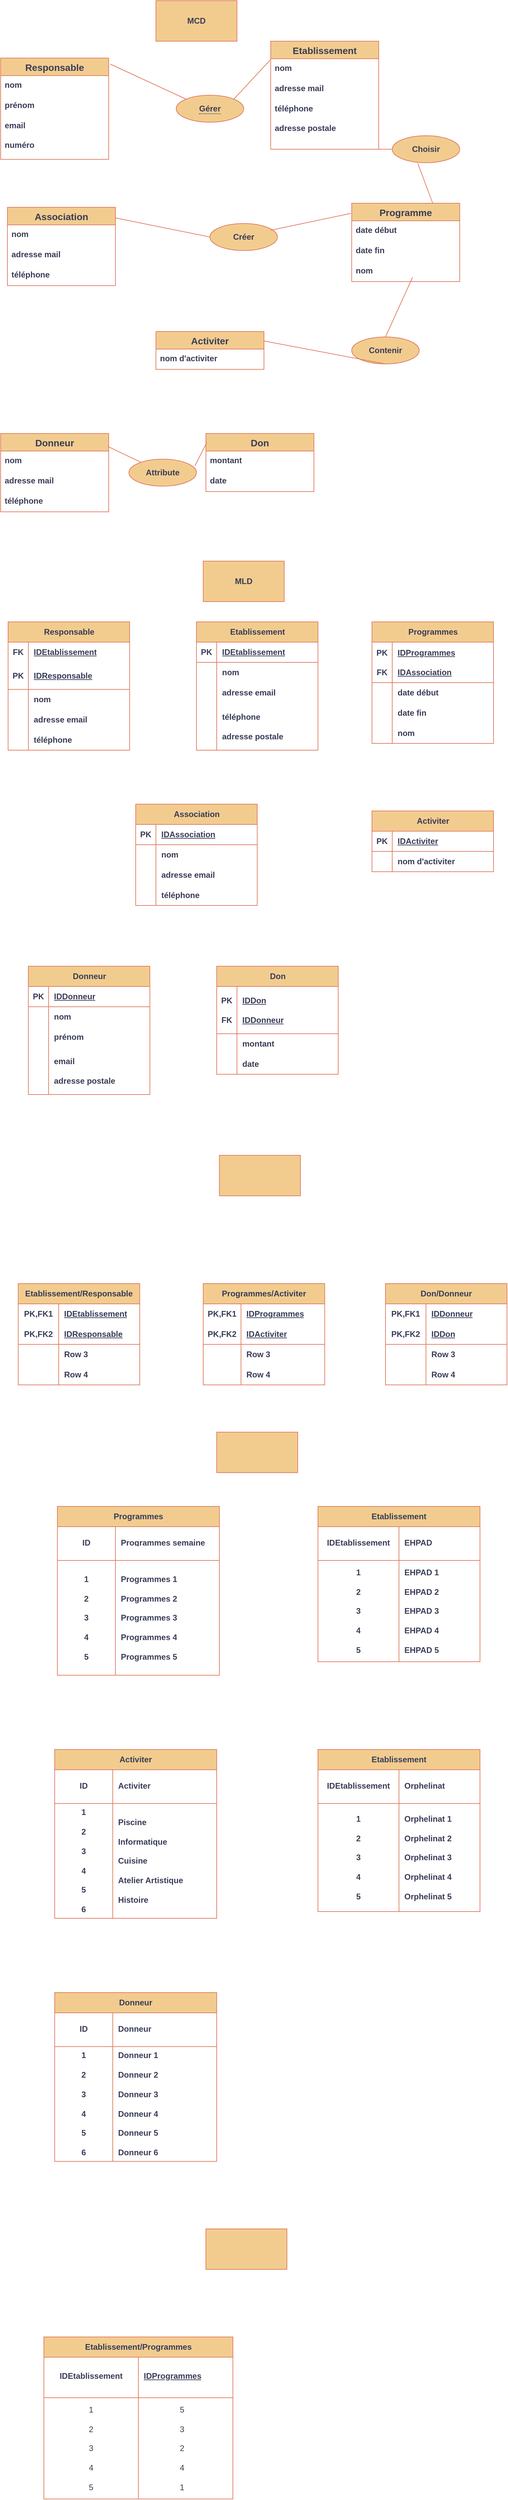 <mxfile version="21.7.2" type="device">
  <diagram name="Page-1" id="-t5gieriuJUf64oqR0Y0">
    <mxGraphModel dx="794" dy="432" grid="1" gridSize="10" guides="1" tooltips="1" connect="1" arrows="1" fold="1" page="1" pageScale="1" pageWidth="827" pageHeight="4069" math="0" shadow="0">
      <root>
        <mxCell id="0" />
        <mxCell id="1" parent="0" />
        <mxCell id="GJyX6gk9V1ZS1GH2z5rf-1" value="Responsable" style="swimlane;fontStyle=1;childLayout=stackLayout;horizontal=1;startSize=26;horizontalStack=0;resizeParent=1;resizeParentMax=0;resizeLast=0;collapsible=1;marginBottom=0;align=center;fontSize=14;labelBackgroundColor=none;fillColor=#F2CC8F;strokeColor=#E07A5F;fontColor=#393C56;" vertex="1" parent="1">
          <mxGeometry x="30" y="95" width="160" height="150" as="geometry" />
        </mxCell>
        <mxCell id="GJyX6gk9V1ZS1GH2z5rf-2" value="nom" style="text;strokeColor=none;fillColor=none;spacingLeft=4;spacingRight=4;overflow=hidden;rotatable=0;points=[[0,0.5],[1,0.5]];portConstraint=eastwest;fontSize=12;whiteSpace=wrap;html=1;labelBackgroundColor=none;fontColor=#393C56;fontStyle=1" vertex="1" parent="GJyX6gk9V1ZS1GH2z5rf-1">
          <mxGeometry y="26" width="160" height="30" as="geometry" />
        </mxCell>
        <mxCell id="GJyX6gk9V1ZS1GH2z5rf-3" value="prénom" style="text;strokeColor=none;fillColor=none;spacingLeft=4;spacingRight=4;overflow=hidden;rotatable=0;points=[[0,0.5],[1,0.5]];portConstraint=eastwest;fontSize=12;whiteSpace=wrap;html=1;labelBackgroundColor=none;fontColor=#393C56;fontStyle=1" vertex="1" parent="GJyX6gk9V1ZS1GH2z5rf-1">
          <mxGeometry y="56" width="160" height="30" as="geometry" />
        </mxCell>
        <mxCell id="GJyX6gk9V1ZS1GH2z5rf-4" value="email&lt;br&gt;&lt;br&gt;numéro" style="text;strokeColor=none;fillColor=none;spacingLeft=4;spacingRight=4;overflow=hidden;rotatable=0;points=[[0,0.5],[1,0.5]];portConstraint=eastwest;fontSize=12;whiteSpace=wrap;html=1;labelBackgroundColor=none;fontColor=#393C56;fontStyle=1" vertex="1" parent="GJyX6gk9V1ZS1GH2z5rf-1">
          <mxGeometry y="86" width="160" height="64" as="geometry" />
        </mxCell>
        <mxCell id="GJyX6gk9V1ZS1GH2z5rf-5" value="&lt;span style=&quot;border-bottom: 1px dotted&quot;&gt;Gérer&lt;/span&gt;" style="ellipse;whiteSpace=wrap;html=1;align=center;labelBackgroundColor=none;fillColor=#F2CC8F;strokeColor=#E07A5F;fontColor=#393C56;fontStyle=1" vertex="1" parent="1">
          <mxGeometry x="290" y="150" width="100" height="40" as="geometry" />
        </mxCell>
        <mxCell id="GJyX6gk9V1ZS1GH2z5rf-6" value="" style="endArrow=none;html=1;rounded=0;entryX=0;entryY=0;entryDx=0;entryDy=0;exitX=1.016;exitY=0.06;exitDx=0;exitDy=0;exitPerimeter=0;labelBackgroundColor=none;strokeColor=#E07A5F;fontColor=default;fontStyle=1" edge="1" parent="1" source="GJyX6gk9V1ZS1GH2z5rf-1" target="GJyX6gk9V1ZS1GH2z5rf-5">
          <mxGeometry relative="1" as="geometry">
            <mxPoint x="210" y="60" as="sourcePoint" />
            <mxPoint x="300" y="170" as="targetPoint" />
          </mxGeometry>
        </mxCell>
        <mxCell id="GJyX6gk9V1ZS1GH2z5rf-7" value="Etablissement" style="swimlane;fontStyle=1;childLayout=stackLayout;horizontal=1;startSize=26;horizontalStack=0;resizeParent=1;resizeParentMax=0;resizeLast=0;collapsible=1;marginBottom=0;align=center;fontSize=14;labelBackgroundColor=none;fillColor=#F2CC8F;strokeColor=#E07A5F;fontColor=#393C56;" vertex="1" parent="1">
          <mxGeometry x="430" y="70" width="160" height="160" as="geometry" />
        </mxCell>
        <mxCell id="GJyX6gk9V1ZS1GH2z5rf-8" value="nom" style="text;strokeColor=none;fillColor=none;spacingLeft=4;spacingRight=4;overflow=hidden;rotatable=0;points=[[0,0.5],[1,0.5]];portConstraint=eastwest;fontSize=12;whiteSpace=wrap;html=1;labelBackgroundColor=none;fontColor=#393C56;fontStyle=1" vertex="1" parent="GJyX6gk9V1ZS1GH2z5rf-7">
          <mxGeometry y="26" width="160" height="30" as="geometry" />
        </mxCell>
        <mxCell id="GJyX6gk9V1ZS1GH2z5rf-9" value="adresse mail" style="text;strokeColor=none;fillColor=none;spacingLeft=4;spacingRight=4;overflow=hidden;rotatable=0;points=[[0,0.5],[1,0.5]];portConstraint=eastwest;fontSize=12;whiteSpace=wrap;html=1;labelBackgroundColor=none;fontColor=#393C56;fontStyle=1" vertex="1" parent="GJyX6gk9V1ZS1GH2z5rf-7">
          <mxGeometry y="56" width="160" height="30" as="geometry" />
        </mxCell>
        <mxCell id="GJyX6gk9V1ZS1GH2z5rf-10" value="téléphone&lt;br&gt;&lt;br&gt;adresse postale" style="text;strokeColor=none;fillColor=none;spacingLeft=4;spacingRight=4;overflow=hidden;rotatable=0;points=[[0,0.5],[1,0.5]];portConstraint=eastwest;fontSize=12;whiteSpace=wrap;html=1;labelBackgroundColor=none;fontColor=#393C56;fontStyle=1" vertex="1" parent="GJyX6gk9V1ZS1GH2z5rf-7">
          <mxGeometry y="86" width="160" height="74" as="geometry" />
        </mxCell>
        <mxCell id="GJyX6gk9V1ZS1GH2z5rf-11" value="" style="endArrow=none;html=1;rounded=0;entryX=-0.003;entryY=0.172;entryDx=0;entryDy=0;entryPerimeter=0;exitX=1;exitY=0;exitDx=0;exitDy=0;labelBackgroundColor=none;strokeColor=#E07A5F;fontColor=default;fontStyle=1" edge="1" parent="1" source="GJyX6gk9V1ZS1GH2z5rf-5" target="GJyX6gk9V1ZS1GH2z5rf-7">
          <mxGeometry relative="1" as="geometry">
            <mxPoint x="270" y="160" as="sourcePoint" />
            <mxPoint x="430" y="160" as="targetPoint" />
          </mxGeometry>
        </mxCell>
        <mxCell id="GJyX6gk9V1ZS1GH2z5rf-12" value="Programme" style="swimlane;fontStyle=1;childLayout=stackLayout;horizontal=1;startSize=26;horizontalStack=0;resizeParent=1;resizeParentMax=0;resizeLast=0;collapsible=1;marginBottom=0;align=center;fontSize=14;labelBackgroundColor=none;fillColor=#F2CC8F;strokeColor=#E07A5F;fontColor=#393C56;" vertex="1" parent="1">
          <mxGeometry x="550" y="310" width="160" height="116" as="geometry" />
        </mxCell>
        <mxCell id="GJyX6gk9V1ZS1GH2z5rf-13" value="date début" style="text;strokeColor=none;fillColor=none;spacingLeft=4;spacingRight=4;overflow=hidden;rotatable=0;points=[[0,0.5],[1,0.5]];portConstraint=eastwest;fontSize=12;whiteSpace=wrap;html=1;labelBackgroundColor=none;fontColor=#393C56;fontStyle=1" vertex="1" parent="GJyX6gk9V1ZS1GH2z5rf-12">
          <mxGeometry y="26" width="160" height="30" as="geometry" />
        </mxCell>
        <mxCell id="GJyX6gk9V1ZS1GH2z5rf-14" value="date fin" style="text;strokeColor=none;fillColor=none;spacingLeft=4;spacingRight=4;overflow=hidden;rotatable=0;points=[[0,0.5],[1,0.5]];portConstraint=eastwest;fontSize=12;whiteSpace=wrap;html=1;labelBackgroundColor=none;fontColor=#393C56;fontStyle=1" vertex="1" parent="GJyX6gk9V1ZS1GH2z5rf-12">
          <mxGeometry y="56" width="160" height="30" as="geometry" />
        </mxCell>
        <mxCell id="GJyX6gk9V1ZS1GH2z5rf-15" value="nom" style="text;strokeColor=none;fillColor=none;spacingLeft=4;spacingRight=4;overflow=hidden;rotatable=0;points=[[0,0.5],[1,0.5]];portConstraint=eastwest;fontSize=12;whiteSpace=wrap;html=1;labelBackgroundColor=none;fontColor=#393C56;fontStyle=1" vertex="1" parent="GJyX6gk9V1ZS1GH2z5rf-12">
          <mxGeometry y="86" width="160" height="30" as="geometry" />
        </mxCell>
        <mxCell id="GJyX6gk9V1ZS1GH2z5rf-16" value="" style="endArrow=none;html=1;rounded=0;entryX=0.429;entryY=1;entryDx=0;entryDy=0;entryPerimeter=0;labelBackgroundColor=none;strokeColor=#E07A5F;fontColor=default;fontStyle=1" edge="1" parent="1" target="GJyX6gk9V1ZS1GH2z5rf-10">
          <mxGeometry relative="1" as="geometry">
            <mxPoint x="610" y="230" as="sourcePoint" />
            <mxPoint x="600" y="240" as="targetPoint" />
          </mxGeometry>
        </mxCell>
        <mxCell id="GJyX6gk9V1ZS1GH2z5rf-17" value="Choisir" style="ellipse;whiteSpace=wrap;html=1;align=center;labelBackgroundColor=none;fillColor=#F2CC8F;strokeColor=#E07A5F;fontColor=#393C56;fontStyle=1" vertex="1" parent="1">
          <mxGeometry x="610" y="210" width="100" height="40" as="geometry" />
        </mxCell>
        <mxCell id="GJyX6gk9V1ZS1GH2z5rf-18" value="" style="endArrow=none;html=1;rounded=0;entryX=0.378;entryY=1.021;entryDx=0;entryDy=0;entryPerimeter=0;exitX=0.75;exitY=0;exitDx=0;exitDy=0;labelBackgroundColor=none;strokeColor=#E07A5F;fontColor=default;fontStyle=1" edge="1" parent="1" source="GJyX6gk9V1ZS1GH2z5rf-12" target="GJyX6gk9V1ZS1GH2z5rf-17">
          <mxGeometry relative="1" as="geometry">
            <mxPoint x="660" y="300" as="sourcePoint" />
            <mxPoint x="580" y="270" as="targetPoint" />
          </mxGeometry>
        </mxCell>
        <mxCell id="GJyX6gk9V1ZS1GH2z5rf-19" value="Contenir" style="ellipse;whiteSpace=wrap;html=1;align=center;labelBackgroundColor=none;fillColor=#F2CC8F;strokeColor=#E07A5F;fontColor=#393C56;fontStyle=1" vertex="1" parent="1">
          <mxGeometry x="550" y="508" width="100" height="40" as="geometry" />
        </mxCell>
        <mxCell id="GJyX6gk9V1ZS1GH2z5rf-20" value="" style="endArrow=none;html=1;rounded=0;exitX=0.5;exitY=0;exitDx=0;exitDy=0;labelBackgroundColor=none;strokeColor=#E07A5F;fontColor=default;fontStyle=1" edge="1" parent="1" source="GJyX6gk9V1ZS1GH2z5rf-19">
          <mxGeometry relative="1" as="geometry">
            <mxPoint x="390" y="330" as="sourcePoint" />
            <mxPoint x="640" y="420" as="targetPoint" />
          </mxGeometry>
        </mxCell>
        <mxCell id="GJyX6gk9V1ZS1GH2z5rf-21" value="" style="endArrow=none;html=1;rounded=0;exitX=1;exitY=0.25;exitDx=0;exitDy=0;entryX=0.5;entryY=1;entryDx=0;entryDy=0;labelBackgroundColor=none;strokeColor=#E07A5F;fontColor=default;fontStyle=1" edge="1" parent="1" source="GJyX6gk9V1ZS1GH2z5rf-22" target="GJyX6gk9V1ZS1GH2z5rf-19">
          <mxGeometry relative="1" as="geometry">
            <mxPoint x="633.68" y="563.608" as="sourcePoint" />
            <mxPoint x="610" y="394" as="targetPoint" />
          </mxGeometry>
        </mxCell>
        <mxCell id="GJyX6gk9V1ZS1GH2z5rf-22" value="Activiter" style="swimlane;fontStyle=1;childLayout=stackLayout;horizontal=1;startSize=26;horizontalStack=0;resizeParent=1;resizeParentMax=0;resizeLast=0;collapsible=1;marginBottom=0;align=center;fontSize=14;labelBackgroundColor=none;fillColor=#F2CC8F;strokeColor=#E07A5F;fontColor=#393C56;" vertex="1" parent="1">
          <mxGeometry x="260" y="500" width="160" height="56" as="geometry" />
        </mxCell>
        <mxCell id="GJyX6gk9V1ZS1GH2z5rf-23" value="nom d&#39;activiter" style="text;strokeColor=none;fillColor=none;spacingLeft=4;spacingRight=4;overflow=hidden;rotatable=0;points=[[0,0.5],[1,0.5]];portConstraint=eastwest;fontSize=12;whiteSpace=wrap;html=1;labelBackgroundColor=none;fontColor=#393C56;fontStyle=1" vertex="1" parent="GJyX6gk9V1ZS1GH2z5rf-22">
          <mxGeometry y="26" width="160" height="30" as="geometry" />
        </mxCell>
        <mxCell id="GJyX6gk9V1ZS1GH2z5rf-24" value="Créer" style="ellipse;whiteSpace=wrap;html=1;align=center;labelBackgroundColor=none;fillColor=#F2CC8F;strokeColor=#E07A5F;fontColor=#393C56;fontStyle=1" vertex="1" parent="1">
          <mxGeometry x="340" y="340" width="100" height="40" as="geometry" />
        </mxCell>
        <mxCell id="GJyX6gk9V1ZS1GH2z5rf-25" value="" style="endArrow=none;html=1;rounded=0;entryX=-0.008;entryY=0.129;entryDx=0;entryDy=0;entryPerimeter=0;labelBackgroundColor=none;strokeColor=#E07A5F;fontColor=default;fontStyle=1" edge="1" parent="1" target="GJyX6gk9V1ZS1GH2z5rf-12">
          <mxGeometry relative="1" as="geometry">
            <mxPoint x="430" y="350" as="sourcePoint" />
            <mxPoint x="430" y="280" as="targetPoint" />
          </mxGeometry>
        </mxCell>
        <mxCell id="GJyX6gk9V1ZS1GH2z5rf-26" value="Association" style="swimlane;fontStyle=1;childLayout=stackLayout;horizontal=1;startSize=26;horizontalStack=0;resizeParent=1;resizeParentMax=0;resizeLast=0;collapsible=1;marginBottom=0;align=center;fontSize=14;labelBackgroundColor=none;fillColor=#F2CC8F;strokeColor=#E07A5F;fontColor=#393C56;" vertex="1" parent="1">
          <mxGeometry x="40" y="316" width="160" height="116" as="geometry" />
        </mxCell>
        <mxCell id="GJyX6gk9V1ZS1GH2z5rf-27" value="nom" style="text;strokeColor=none;fillColor=none;spacingLeft=4;spacingRight=4;overflow=hidden;rotatable=0;points=[[0,0.5],[1,0.5]];portConstraint=eastwest;fontSize=12;whiteSpace=wrap;html=1;labelBackgroundColor=none;fontColor=#393C56;fontStyle=1" vertex="1" parent="GJyX6gk9V1ZS1GH2z5rf-26">
          <mxGeometry y="26" width="160" height="30" as="geometry" />
        </mxCell>
        <mxCell id="GJyX6gk9V1ZS1GH2z5rf-28" value="adresse mail" style="text;strokeColor=none;fillColor=none;spacingLeft=4;spacingRight=4;overflow=hidden;rotatable=0;points=[[0,0.5],[1,0.5]];portConstraint=eastwest;fontSize=12;whiteSpace=wrap;html=1;labelBackgroundColor=none;fontColor=#393C56;fontStyle=1" vertex="1" parent="GJyX6gk9V1ZS1GH2z5rf-26">
          <mxGeometry y="56" width="160" height="30" as="geometry" />
        </mxCell>
        <mxCell id="GJyX6gk9V1ZS1GH2z5rf-29" value="téléphone" style="text;strokeColor=none;fillColor=none;spacingLeft=4;spacingRight=4;overflow=hidden;rotatable=0;points=[[0,0.5],[1,0.5]];portConstraint=eastwest;fontSize=12;whiteSpace=wrap;html=1;labelBackgroundColor=none;fontColor=#393C56;fontStyle=1" vertex="1" parent="GJyX6gk9V1ZS1GH2z5rf-26">
          <mxGeometry y="86" width="160" height="30" as="geometry" />
        </mxCell>
        <mxCell id="GJyX6gk9V1ZS1GH2z5rf-30" value="" style="endArrow=none;html=1;rounded=0;exitX=0.997;exitY=0.135;exitDx=0;exitDy=0;exitPerimeter=0;entryX=0;entryY=0.5;entryDx=0;entryDy=0;labelBackgroundColor=none;strokeColor=#E07A5F;fontColor=default;fontStyle=1" edge="1" parent="1" source="GJyX6gk9V1ZS1GH2z5rf-26" target="GJyX6gk9V1ZS1GH2z5rf-24">
          <mxGeometry relative="1" as="geometry">
            <mxPoint x="270" y="280" as="sourcePoint" />
            <mxPoint x="430" y="280" as="targetPoint" />
          </mxGeometry>
        </mxCell>
        <mxCell id="GJyX6gk9V1ZS1GH2z5rf-31" value="Donneur" style="swimlane;fontStyle=1;childLayout=stackLayout;horizontal=1;startSize=26;horizontalStack=0;resizeParent=1;resizeParentMax=0;resizeLast=0;collapsible=1;marginBottom=0;align=center;fontSize=14;labelBackgroundColor=none;fillColor=#F2CC8F;strokeColor=#E07A5F;fontColor=#393C56;" vertex="1" parent="1">
          <mxGeometry x="30" y="651" width="160" height="116" as="geometry" />
        </mxCell>
        <mxCell id="GJyX6gk9V1ZS1GH2z5rf-32" value="nom" style="text;strokeColor=none;fillColor=none;spacingLeft=4;spacingRight=4;overflow=hidden;rotatable=0;points=[[0,0.5],[1,0.5]];portConstraint=eastwest;fontSize=12;whiteSpace=wrap;html=1;labelBackgroundColor=none;fontColor=#393C56;fontStyle=1" vertex="1" parent="GJyX6gk9V1ZS1GH2z5rf-31">
          <mxGeometry y="26" width="160" height="30" as="geometry" />
        </mxCell>
        <mxCell id="GJyX6gk9V1ZS1GH2z5rf-33" value="adresse mail" style="text;strokeColor=none;fillColor=none;spacingLeft=4;spacingRight=4;overflow=hidden;rotatable=0;points=[[0,0.5],[1,0.5]];portConstraint=eastwest;fontSize=12;whiteSpace=wrap;html=1;labelBackgroundColor=none;fontColor=#393C56;fontStyle=1" vertex="1" parent="GJyX6gk9V1ZS1GH2z5rf-31">
          <mxGeometry y="56" width="160" height="30" as="geometry" />
        </mxCell>
        <mxCell id="GJyX6gk9V1ZS1GH2z5rf-34" value="téléphone" style="text;strokeColor=none;fillColor=none;spacingLeft=4;spacingRight=4;overflow=hidden;rotatable=0;points=[[0,0.5],[1,0.5]];portConstraint=eastwest;fontSize=12;whiteSpace=wrap;html=1;labelBackgroundColor=none;fontColor=#393C56;fontStyle=1" vertex="1" parent="GJyX6gk9V1ZS1GH2z5rf-31">
          <mxGeometry y="86" width="160" height="30" as="geometry" />
        </mxCell>
        <mxCell id="GJyX6gk9V1ZS1GH2z5rf-35" value="" style="endArrow=none;html=1;rounded=0;exitX=0.992;exitY=0.165;exitDx=0;exitDy=0;exitPerimeter=0;labelBackgroundColor=none;strokeColor=#E07A5F;fontColor=default;fontStyle=1" edge="1" parent="1" source="GJyX6gk9V1ZS1GH2z5rf-31" target="GJyX6gk9V1ZS1GH2z5rf-36">
          <mxGeometry relative="1" as="geometry">
            <mxPoint x="270" y="530" as="sourcePoint" />
            <mxPoint x="280" y="698" as="targetPoint" />
          </mxGeometry>
        </mxCell>
        <mxCell id="GJyX6gk9V1ZS1GH2z5rf-36" value="Attribute" style="ellipse;whiteSpace=wrap;html=1;align=center;labelBackgroundColor=none;fillColor=#F2CC8F;strokeColor=#E07A5F;fontColor=#393C56;fontStyle=1" vertex="1" parent="1">
          <mxGeometry x="220" y="689" width="100" height="40" as="geometry" />
        </mxCell>
        <mxCell id="GJyX6gk9V1ZS1GH2z5rf-37" value="Don" style="swimlane;fontStyle=1;childLayout=stackLayout;horizontal=1;startSize=26;horizontalStack=0;resizeParent=1;resizeParentMax=0;resizeLast=0;collapsible=1;marginBottom=0;align=center;fontSize=14;labelBackgroundColor=none;fillColor=#F2CC8F;strokeColor=#E07A5F;fontColor=#393C56;" vertex="1" parent="1">
          <mxGeometry x="334" y="651" width="160" height="86" as="geometry" />
        </mxCell>
        <mxCell id="GJyX6gk9V1ZS1GH2z5rf-38" value="montant" style="text;strokeColor=none;fillColor=none;spacingLeft=4;spacingRight=4;overflow=hidden;rotatable=0;points=[[0,0.5],[1,0.5]];portConstraint=eastwest;fontSize=12;whiteSpace=wrap;html=1;labelBackgroundColor=none;fontColor=#393C56;fontStyle=1" vertex="1" parent="GJyX6gk9V1ZS1GH2z5rf-37">
          <mxGeometry y="26" width="160" height="30" as="geometry" />
        </mxCell>
        <mxCell id="GJyX6gk9V1ZS1GH2z5rf-39" value="date" style="text;strokeColor=none;fillColor=none;spacingLeft=4;spacingRight=4;overflow=hidden;rotatable=0;points=[[0,0.5],[1,0.5]];portConstraint=eastwest;fontSize=12;whiteSpace=wrap;html=1;labelBackgroundColor=none;fontColor=#393C56;fontStyle=1" vertex="1" parent="GJyX6gk9V1ZS1GH2z5rf-37">
          <mxGeometry y="56" width="160" height="30" as="geometry" />
        </mxCell>
        <mxCell id="GJyX6gk9V1ZS1GH2z5rf-40" value="" style="endArrow=none;html=1;rounded=0;exitX=0.978;exitY=0.246;exitDx=0;exitDy=0;exitPerimeter=0;entryX=0.007;entryY=0.158;entryDx=0;entryDy=0;entryPerimeter=0;labelBackgroundColor=none;strokeColor=#E07A5F;fontColor=default;fontStyle=1" edge="1" parent="1" source="GJyX6gk9V1ZS1GH2z5rf-36" target="GJyX6gk9V1ZS1GH2z5rf-37">
          <mxGeometry relative="1" as="geometry">
            <mxPoint x="270" y="530" as="sourcePoint" />
            <mxPoint x="430" y="530" as="targetPoint" />
          </mxGeometry>
        </mxCell>
        <mxCell id="GJyX6gk9V1ZS1GH2z5rf-41" value="&lt;b&gt;MCD&lt;/b&gt;" style="rounded=0;whiteSpace=wrap;html=1;labelBackgroundColor=none;fillColor=#F2CC8F;strokeColor=#E07A5F;fontColor=#393C56;" vertex="1" parent="1">
          <mxGeometry x="260" y="10" width="120" height="60" as="geometry" />
        </mxCell>
        <mxCell id="GJyX6gk9V1ZS1GH2z5rf-42" value="MLD" style="rounded=0;whiteSpace=wrap;html=1;labelBackgroundColor=none;fillColor=#F2CC8F;strokeColor=#E07A5F;fontColor=#393C56;fontStyle=1" vertex="1" parent="1">
          <mxGeometry x="330" y="840" width="120" height="60" as="geometry" />
        </mxCell>
        <mxCell id="GJyX6gk9V1ZS1GH2z5rf-43" value="Responsable" style="shape=table;startSize=30;container=1;collapsible=1;childLayout=tableLayout;fixedRows=1;rowLines=0;fontStyle=1;align=center;resizeLast=1;html=1;labelBackgroundColor=none;fillColor=#F2CC8F;strokeColor=#E07A5F;fontColor=#393C56;" vertex="1" parent="1">
          <mxGeometry x="41" y="930" width="180" height="190" as="geometry" />
        </mxCell>
        <mxCell id="GJyX6gk9V1ZS1GH2z5rf-44" value="" style="shape=tableRow;horizontal=0;startSize=0;swimlaneHead=0;swimlaneBody=0;fillColor=none;collapsible=0;dropTarget=0;points=[[0,0.5],[1,0.5]];portConstraint=eastwest;top=0;left=0;right=0;bottom=0;labelBackgroundColor=none;strokeColor=#E07A5F;fontColor=#393C56;fontStyle=1" vertex="1" parent="GJyX6gk9V1ZS1GH2z5rf-43">
          <mxGeometry y="30" width="180" height="30" as="geometry" />
        </mxCell>
        <mxCell id="GJyX6gk9V1ZS1GH2z5rf-45" value="&lt;span&gt;FK&lt;/span&gt;" style="shape=partialRectangle;connectable=0;fillColor=none;top=0;left=0;bottom=0;right=0;fontStyle=1;overflow=hidden;whiteSpace=wrap;html=1;labelBackgroundColor=none;strokeColor=#E07A5F;fontColor=#393C56;" vertex="1" parent="GJyX6gk9V1ZS1GH2z5rf-44">
          <mxGeometry width="30" height="30" as="geometry">
            <mxRectangle width="30" height="30" as="alternateBounds" />
          </mxGeometry>
        </mxCell>
        <mxCell id="GJyX6gk9V1ZS1GH2z5rf-46" value="&lt;span&gt;&lt;u&gt;IDEtablissement&lt;/u&gt;&lt;/span&gt;" style="shape=partialRectangle;connectable=0;fillColor=none;top=0;left=0;bottom=0;right=0;align=left;spacingLeft=6;fontStyle=1;overflow=hidden;whiteSpace=wrap;html=1;labelBackgroundColor=none;strokeColor=#E07A5F;fontColor=#393C56;" vertex="1" parent="GJyX6gk9V1ZS1GH2z5rf-44">
          <mxGeometry x="30" width="150" height="30" as="geometry">
            <mxRectangle width="150" height="30" as="alternateBounds" />
          </mxGeometry>
        </mxCell>
        <mxCell id="GJyX6gk9V1ZS1GH2z5rf-47" value="" style="shape=tableRow;horizontal=0;startSize=0;swimlaneHead=0;swimlaneBody=0;fillColor=none;collapsible=0;dropTarget=0;points=[[0,0.5],[1,0.5]];portConstraint=eastwest;top=0;left=0;right=0;bottom=1;labelBackgroundColor=none;strokeColor=#E07A5F;fontColor=#393C56;fontStyle=1" vertex="1" parent="GJyX6gk9V1ZS1GH2z5rf-43">
          <mxGeometry y="60" width="180" height="40" as="geometry" />
        </mxCell>
        <mxCell id="GJyX6gk9V1ZS1GH2z5rf-48" value="PK" style="shape=partialRectangle;connectable=0;fillColor=none;top=0;left=0;bottom=0;right=0;fontStyle=1;overflow=hidden;whiteSpace=wrap;html=1;labelBackgroundColor=none;strokeColor=#E07A5F;fontColor=#393C56;" vertex="1" parent="GJyX6gk9V1ZS1GH2z5rf-47">
          <mxGeometry width="30" height="40" as="geometry">
            <mxRectangle width="30" height="40" as="alternateBounds" />
          </mxGeometry>
        </mxCell>
        <mxCell id="GJyX6gk9V1ZS1GH2z5rf-49" value="IDResponsable" style="shape=partialRectangle;connectable=0;fillColor=none;top=0;left=0;bottom=0;right=0;align=left;spacingLeft=6;fontStyle=5;overflow=hidden;whiteSpace=wrap;html=1;labelBackgroundColor=none;strokeColor=#E07A5F;fontColor=#393C56;" vertex="1" parent="GJyX6gk9V1ZS1GH2z5rf-47">
          <mxGeometry x="30" width="150" height="40" as="geometry">
            <mxRectangle width="150" height="40" as="alternateBounds" />
          </mxGeometry>
        </mxCell>
        <mxCell id="GJyX6gk9V1ZS1GH2z5rf-50" value="" style="shape=tableRow;horizontal=0;startSize=0;swimlaneHead=0;swimlaneBody=0;fillColor=none;collapsible=0;dropTarget=0;points=[[0,0.5],[1,0.5]];portConstraint=eastwest;top=0;left=0;right=0;bottom=0;labelBackgroundColor=none;strokeColor=#E07A5F;fontColor=#393C56;fontStyle=1" vertex="1" parent="GJyX6gk9V1ZS1GH2z5rf-43">
          <mxGeometry y="100" width="180" height="30" as="geometry" />
        </mxCell>
        <mxCell id="GJyX6gk9V1ZS1GH2z5rf-51" value="" style="shape=partialRectangle;connectable=0;fillColor=none;top=0;left=0;bottom=0;right=0;editable=1;overflow=hidden;whiteSpace=wrap;html=1;labelBackgroundColor=none;strokeColor=#E07A5F;fontColor=#393C56;fontStyle=1" vertex="1" parent="GJyX6gk9V1ZS1GH2z5rf-50">
          <mxGeometry width="30" height="30" as="geometry">
            <mxRectangle width="30" height="30" as="alternateBounds" />
          </mxGeometry>
        </mxCell>
        <mxCell id="GJyX6gk9V1ZS1GH2z5rf-52" value="nom" style="shape=partialRectangle;connectable=0;fillColor=none;top=0;left=0;bottom=0;right=0;align=left;spacingLeft=6;overflow=hidden;whiteSpace=wrap;html=1;labelBackgroundColor=none;strokeColor=#E07A5F;fontColor=#393C56;fontStyle=1" vertex="1" parent="GJyX6gk9V1ZS1GH2z5rf-50">
          <mxGeometry x="30" width="150" height="30" as="geometry">
            <mxRectangle width="150" height="30" as="alternateBounds" />
          </mxGeometry>
        </mxCell>
        <mxCell id="GJyX6gk9V1ZS1GH2z5rf-53" value="" style="shape=tableRow;horizontal=0;startSize=0;swimlaneHead=0;swimlaneBody=0;fillColor=none;collapsible=0;dropTarget=0;points=[[0,0.5],[1,0.5]];portConstraint=eastwest;top=0;left=0;right=0;bottom=0;labelBackgroundColor=none;strokeColor=#E07A5F;fontColor=#393C56;fontStyle=1" vertex="1" parent="GJyX6gk9V1ZS1GH2z5rf-43">
          <mxGeometry y="130" width="180" height="30" as="geometry" />
        </mxCell>
        <mxCell id="GJyX6gk9V1ZS1GH2z5rf-54" value="" style="shape=partialRectangle;connectable=0;fillColor=none;top=0;left=0;bottom=0;right=0;editable=1;overflow=hidden;whiteSpace=wrap;html=1;labelBackgroundColor=none;strokeColor=#E07A5F;fontColor=#393C56;fontStyle=1" vertex="1" parent="GJyX6gk9V1ZS1GH2z5rf-53">
          <mxGeometry width="30" height="30" as="geometry">
            <mxRectangle width="30" height="30" as="alternateBounds" />
          </mxGeometry>
        </mxCell>
        <mxCell id="GJyX6gk9V1ZS1GH2z5rf-55" value="adresse email" style="shape=partialRectangle;connectable=0;fillColor=none;top=0;left=0;bottom=0;right=0;align=left;spacingLeft=6;overflow=hidden;whiteSpace=wrap;html=1;labelBackgroundColor=none;strokeColor=#E07A5F;fontColor=#393C56;fontStyle=1" vertex="1" parent="GJyX6gk9V1ZS1GH2z5rf-53">
          <mxGeometry x="30" width="150" height="30" as="geometry">
            <mxRectangle width="150" height="30" as="alternateBounds" />
          </mxGeometry>
        </mxCell>
        <mxCell id="GJyX6gk9V1ZS1GH2z5rf-56" value="" style="shape=tableRow;horizontal=0;startSize=0;swimlaneHead=0;swimlaneBody=0;fillColor=none;collapsible=0;dropTarget=0;points=[[0,0.5],[1,0.5]];portConstraint=eastwest;top=0;left=0;right=0;bottom=0;labelBackgroundColor=none;strokeColor=#E07A5F;fontColor=#393C56;fontStyle=1" vertex="1" parent="GJyX6gk9V1ZS1GH2z5rf-43">
          <mxGeometry y="160" width="180" height="30" as="geometry" />
        </mxCell>
        <mxCell id="GJyX6gk9V1ZS1GH2z5rf-57" value="" style="shape=partialRectangle;connectable=0;fillColor=none;top=0;left=0;bottom=0;right=0;editable=1;overflow=hidden;whiteSpace=wrap;html=1;labelBackgroundColor=none;strokeColor=#E07A5F;fontColor=#393C56;fontStyle=1" vertex="1" parent="GJyX6gk9V1ZS1GH2z5rf-56">
          <mxGeometry width="30" height="30" as="geometry">
            <mxRectangle width="30" height="30" as="alternateBounds" />
          </mxGeometry>
        </mxCell>
        <mxCell id="GJyX6gk9V1ZS1GH2z5rf-58" value="téléphone" style="shape=partialRectangle;connectable=0;fillColor=none;top=0;left=0;bottom=0;right=0;align=left;spacingLeft=6;overflow=hidden;whiteSpace=wrap;html=1;labelBackgroundColor=none;strokeColor=#E07A5F;fontColor=#393C56;fontStyle=1" vertex="1" parent="GJyX6gk9V1ZS1GH2z5rf-56">
          <mxGeometry x="30" width="150" height="30" as="geometry">
            <mxRectangle width="150" height="30" as="alternateBounds" />
          </mxGeometry>
        </mxCell>
        <mxCell id="GJyX6gk9V1ZS1GH2z5rf-59" value="Etablissement" style="shape=table;startSize=30;container=1;collapsible=1;childLayout=tableLayout;fixedRows=1;rowLines=0;fontStyle=1;align=center;resizeLast=1;html=1;strokeColor=#E07A5F;fontColor=#393C56;fillColor=#F2CC8F;" vertex="1" parent="1">
          <mxGeometry x="320" y="930" width="180" height="190" as="geometry" />
        </mxCell>
        <mxCell id="GJyX6gk9V1ZS1GH2z5rf-60" value="" style="shape=tableRow;horizontal=0;startSize=0;swimlaneHead=0;swimlaneBody=0;fillColor=none;collapsible=0;dropTarget=0;points=[[0,0.5],[1,0.5]];portConstraint=eastwest;top=0;left=0;right=0;bottom=1;strokeColor=#E07A5F;fontColor=#393C56;fontStyle=1" vertex="1" parent="GJyX6gk9V1ZS1GH2z5rf-59">
          <mxGeometry y="30" width="180" height="30" as="geometry" />
        </mxCell>
        <mxCell id="GJyX6gk9V1ZS1GH2z5rf-61" value="PK" style="shape=partialRectangle;connectable=0;fillColor=none;top=0;left=0;bottom=0;right=0;fontStyle=1;overflow=hidden;whiteSpace=wrap;html=1;strokeColor=#E07A5F;fontColor=#393C56;" vertex="1" parent="GJyX6gk9V1ZS1GH2z5rf-60">
          <mxGeometry width="30" height="30" as="geometry">
            <mxRectangle width="30" height="30" as="alternateBounds" />
          </mxGeometry>
        </mxCell>
        <mxCell id="GJyX6gk9V1ZS1GH2z5rf-62" value="IDEtablissement" style="shape=partialRectangle;connectable=0;fillColor=none;top=0;left=0;bottom=0;right=0;align=left;spacingLeft=6;fontStyle=5;overflow=hidden;whiteSpace=wrap;html=1;strokeColor=#E07A5F;fontColor=#393C56;" vertex="1" parent="GJyX6gk9V1ZS1GH2z5rf-60">
          <mxGeometry x="30" width="150" height="30" as="geometry">
            <mxRectangle width="150" height="30" as="alternateBounds" />
          </mxGeometry>
        </mxCell>
        <mxCell id="GJyX6gk9V1ZS1GH2z5rf-63" value="" style="shape=tableRow;horizontal=0;startSize=0;swimlaneHead=0;swimlaneBody=0;fillColor=none;collapsible=0;dropTarget=0;points=[[0,0.5],[1,0.5]];portConstraint=eastwest;top=0;left=0;right=0;bottom=0;strokeColor=#E07A5F;fontColor=#393C56;fontStyle=1" vertex="1" parent="GJyX6gk9V1ZS1GH2z5rf-59">
          <mxGeometry y="60" width="180" height="30" as="geometry" />
        </mxCell>
        <mxCell id="GJyX6gk9V1ZS1GH2z5rf-64" value="" style="shape=partialRectangle;connectable=0;fillColor=none;top=0;left=0;bottom=0;right=0;editable=1;overflow=hidden;whiteSpace=wrap;html=1;strokeColor=#E07A5F;fontColor=#393C56;fontStyle=1" vertex="1" parent="GJyX6gk9V1ZS1GH2z5rf-63">
          <mxGeometry width="30" height="30" as="geometry">
            <mxRectangle width="30" height="30" as="alternateBounds" />
          </mxGeometry>
        </mxCell>
        <mxCell id="GJyX6gk9V1ZS1GH2z5rf-65" value="nom" style="shape=partialRectangle;connectable=0;fillColor=none;top=0;left=0;bottom=0;right=0;align=left;spacingLeft=6;overflow=hidden;whiteSpace=wrap;html=1;strokeColor=#E07A5F;fontColor=#393C56;fontStyle=1" vertex="1" parent="GJyX6gk9V1ZS1GH2z5rf-63">
          <mxGeometry x="30" width="150" height="30" as="geometry">
            <mxRectangle width="150" height="30" as="alternateBounds" />
          </mxGeometry>
        </mxCell>
        <mxCell id="GJyX6gk9V1ZS1GH2z5rf-66" value="" style="shape=tableRow;horizontal=0;startSize=0;swimlaneHead=0;swimlaneBody=0;fillColor=none;collapsible=0;dropTarget=0;points=[[0,0.5],[1,0.5]];portConstraint=eastwest;top=0;left=0;right=0;bottom=0;strokeColor=#E07A5F;fontColor=#393C56;fontStyle=1" vertex="1" parent="GJyX6gk9V1ZS1GH2z5rf-59">
          <mxGeometry y="90" width="180" height="30" as="geometry" />
        </mxCell>
        <mxCell id="GJyX6gk9V1ZS1GH2z5rf-67" value="" style="shape=partialRectangle;connectable=0;fillColor=none;top=0;left=0;bottom=0;right=0;editable=1;overflow=hidden;whiteSpace=wrap;html=1;strokeColor=#E07A5F;fontColor=#393C56;fontStyle=1" vertex="1" parent="GJyX6gk9V1ZS1GH2z5rf-66">
          <mxGeometry width="30" height="30" as="geometry">
            <mxRectangle width="30" height="30" as="alternateBounds" />
          </mxGeometry>
        </mxCell>
        <mxCell id="GJyX6gk9V1ZS1GH2z5rf-68" value="adresse email" style="shape=partialRectangle;connectable=0;fillColor=none;top=0;left=0;bottom=0;right=0;align=left;spacingLeft=6;overflow=hidden;whiteSpace=wrap;html=1;strokeColor=#E07A5F;fontColor=#393C56;fontStyle=1" vertex="1" parent="GJyX6gk9V1ZS1GH2z5rf-66">
          <mxGeometry x="30" width="150" height="30" as="geometry">
            <mxRectangle width="150" height="30" as="alternateBounds" />
          </mxGeometry>
        </mxCell>
        <mxCell id="GJyX6gk9V1ZS1GH2z5rf-69" value="" style="shape=tableRow;horizontal=0;startSize=0;swimlaneHead=0;swimlaneBody=0;fillColor=none;collapsible=0;dropTarget=0;points=[[0,0.5],[1,0.5]];portConstraint=eastwest;top=0;left=0;right=0;bottom=0;strokeColor=#E07A5F;fontColor=#393C56;fontStyle=1" vertex="1" parent="GJyX6gk9V1ZS1GH2z5rf-59">
          <mxGeometry y="120" width="180" height="70" as="geometry" />
        </mxCell>
        <mxCell id="GJyX6gk9V1ZS1GH2z5rf-70" value="" style="shape=partialRectangle;connectable=0;fillColor=none;top=0;left=0;bottom=0;right=0;editable=1;overflow=hidden;whiteSpace=wrap;html=1;strokeColor=#E07A5F;fontColor=#393C56;fontStyle=1" vertex="1" parent="GJyX6gk9V1ZS1GH2z5rf-69">
          <mxGeometry width="30" height="70" as="geometry">
            <mxRectangle width="30" height="70" as="alternateBounds" />
          </mxGeometry>
        </mxCell>
        <mxCell id="GJyX6gk9V1ZS1GH2z5rf-71" value="téléphone&lt;br&gt;&lt;br&gt;adresse postale" style="shape=partialRectangle;connectable=0;fillColor=none;top=0;left=0;bottom=0;right=0;align=left;spacingLeft=6;overflow=hidden;whiteSpace=wrap;html=1;strokeColor=#E07A5F;fontColor=#393C56;fontStyle=1" vertex="1" parent="GJyX6gk9V1ZS1GH2z5rf-69">
          <mxGeometry x="30" width="150" height="70" as="geometry">
            <mxRectangle width="150" height="70" as="alternateBounds" />
          </mxGeometry>
        </mxCell>
        <mxCell id="GJyX6gk9V1ZS1GH2z5rf-72" value="Programmes" style="shape=table;startSize=30;container=1;collapsible=1;childLayout=tableLayout;fixedRows=1;rowLines=0;fontStyle=1;align=center;resizeLast=1;html=1;strokeColor=#E07A5F;fontColor=#393C56;fillColor=#F2CC8F;" vertex="1" parent="1">
          <mxGeometry x="580" y="930" width="180" height="180" as="geometry" />
        </mxCell>
        <mxCell id="GJyX6gk9V1ZS1GH2z5rf-73" value="" style="shape=tableRow;horizontal=0;startSize=0;swimlaneHead=0;swimlaneBody=0;fillColor=none;collapsible=0;dropTarget=0;points=[[0,0.5],[1,0.5]];portConstraint=eastwest;top=0;left=0;right=0;bottom=1;strokeColor=#E07A5F;fontColor=#393C56;" vertex="1" parent="GJyX6gk9V1ZS1GH2z5rf-72">
          <mxGeometry y="30" width="180" height="60" as="geometry" />
        </mxCell>
        <mxCell id="GJyX6gk9V1ZS1GH2z5rf-74" value="PK&lt;br&gt;&lt;br&gt;FK" style="shape=partialRectangle;connectable=0;fillColor=none;top=0;left=0;bottom=0;right=0;fontStyle=1;overflow=hidden;whiteSpace=wrap;html=1;strokeColor=#E07A5F;fontColor=#393C56;" vertex="1" parent="GJyX6gk9V1ZS1GH2z5rf-73">
          <mxGeometry width="30" height="60" as="geometry">
            <mxRectangle width="30" height="60" as="alternateBounds" />
          </mxGeometry>
        </mxCell>
        <mxCell id="GJyX6gk9V1ZS1GH2z5rf-75" value="IDProgrammes&lt;br&gt;&lt;br&gt;IDAssociation" style="shape=partialRectangle;connectable=0;fillColor=none;top=0;left=0;bottom=0;right=0;align=left;spacingLeft=6;fontStyle=5;overflow=hidden;whiteSpace=wrap;html=1;strokeColor=#E07A5F;fontColor=#393C56;" vertex="1" parent="GJyX6gk9V1ZS1GH2z5rf-73">
          <mxGeometry x="30" width="150" height="60" as="geometry">
            <mxRectangle width="150" height="60" as="alternateBounds" />
          </mxGeometry>
        </mxCell>
        <mxCell id="GJyX6gk9V1ZS1GH2z5rf-76" value="" style="shape=tableRow;horizontal=0;startSize=0;swimlaneHead=0;swimlaneBody=0;fillColor=none;collapsible=0;dropTarget=0;points=[[0,0.5],[1,0.5]];portConstraint=eastwest;top=0;left=0;right=0;bottom=0;strokeColor=#E07A5F;fontColor=#393C56;" vertex="1" parent="GJyX6gk9V1ZS1GH2z5rf-72">
          <mxGeometry y="90" width="180" height="30" as="geometry" />
        </mxCell>
        <mxCell id="GJyX6gk9V1ZS1GH2z5rf-77" value="" style="shape=partialRectangle;connectable=0;fillColor=none;top=0;left=0;bottom=0;right=0;editable=1;overflow=hidden;whiteSpace=wrap;html=1;strokeColor=#E07A5F;fontColor=#393C56;" vertex="1" parent="GJyX6gk9V1ZS1GH2z5rf-76">
          <mxGeometry width="30" height="30" as="geometry">
            <mxRectangle width="30" height="30" as="alternateBounds" />
          </mxGeometry>
        </mxCell>
        <mxCell id="GJyX6gk9V1ZS1GH2z5rf-78" value="&lt;b&gt;date début&lt;/b&gt;" style="shape=partialRectangle;connectable=0;fillColor=none;top=0;left=0;bottom=0;right=0;align=left;spacingLeft=6;overflow=hidden;whiteSpace=wrap;html=1;strokeColor=#E07A5F;fontColor=#393C56;" vertex="1" parent="GJyX6gk9V1ZS1GH2z5rf-76">
          <mxGeometry x="30" width="150" height="30" as="geometry">
            <mxRectangle width="150" height="30" as="alternateBounds" />
          </mxGeometry>
        </mxCell>
        <mxCell id="GJyX6gk9V1ZS1GH2z5rf-79" value="" style="shape=tableRow;horizontal=0;startSize=0;swimlaneHead=0;swimlaneBody=0;fillColor=none;collapsible=0;dropTarget=0;points=[[0,0.5],[1,0.5]];portConstraint=eastwest;top=0;left=0;right=0;bottom=0;strokeColor=#E07A5F;fontColor=#393C56;" vertex="1" parent="GJyX6gk9V1ZS1GH2z5rf-72">
          <mxGeometry y="120" width="180" height="30" as="geometry" />
        </mxCell>
        <mxCell id="GJyX6gk9V1ZS1GH2z5rf-80" value="" style="shape=partialRectangle;connectable=0;fillColor=none;top=0;left=0;bottom=0;right=0;editable=1;overflow=hidden;whiteSpace=wrap;html=1;strokeColor=#E07A5F;fontColor=#393C56;" vertex="1" parent="GJyX6gk9V1ZS1GH2z5rf-79">
          <mxGeometry width="30" height="30" as="geometry">
            <mxRectangle width="30" height="30" as="alternateBounds" />
          </mxGeometry>
        </mxCell>
        <mxCell id="GJyX6gk9V1ZS1GH2z5rf-81" value="date fin" style="shape=partialRectangle;connectable=0;fillColor=none;top=0;left=0;bottom=0;right=0;align=left;spacingLeft=6;overflow=hidden;whiteSpace=wrap;html=1;strokeColor=#E07A5F;fontColor=#393C56;fontStyle=1" vertex="1" parent="GJyX6gk9V1ZS1GH2z5rf-79">
          <mxGeometry x="30" width="150" height="30" as="geometry">
            <mxRectangle width="150" height="30" as="alternateBounds" />
          </mxGeometry>
        </mxCell>
        <mxCell id="GJyX6gk9V1ZS1GH2z5rf-82" value="" style="shape=tableRow;horizontal=0;startSize=0;swimlaneHead=0;swimlaneBody=0;fillColor=none;collapsible=0;dropTarget=0;points=[[0,0.5],[1,0.5]];portConstraint=eastwest;top=0;left=0;right=0;bottom=0;strokeColor=#E07A5F;fontColor=#393C56;" vertex="1" parent="GJyX6gk9V1ZS1GH2z5rf-72">
          <mxGeometry y="150" width="180" height="30" as="geometry" />
        </mxCell>
        <mxCell id="GJyX6gk9V1ZS1GH2z5rf-83" value="" style="shape=partialRectangle;connectable=0;fillColor=none;top=0;left=0;bottom=0;right=0;editable=1;overflow=hidden;whiteSpace=wrap;html=1;strokeColor=#E07A5F;fontColor=#393C56;" vertex="1" parent="GJyX6gk9V1ZS1GH2z5rf-82">
          <mxGeometry width="30" height="30" as="geometry">
            <mxRectangle width="30" height="30" as="alternateBounds" />
          </mxGeometry>
        </mxCell>
        <mxCell id="GJyX6gk9V1ZS1GH2z5rf-84" value="nom" style="shape=partialRectangle;connectable=0;fillColor=none;top=0;left=0;bottom=0;right=0;align=left;spacingLeft=6;overflow=hidden;whiteSpace=wrap;html=1;strokeColor=#E07A5F;fontColor=#393C56;fontStyle=1" vertex="1" parent="GJyX6gk9V1ZS1GH2z5rf-82">
          <mxGeometry x="30" width="150" height="30" as="geometry">
            <mxRectangle width="150" height="30" as="alternateBounds" />
          </mxGeometry>
        </mxCell>
        <mxCell id="GJyX6gk9V1ZS1GH2z5rf-85" value="Activiter" style="shape=table;startSize=30;container=1;collapsible=1;childLayout=tableLayout;fixedRows=1;rowLines=0;fontStyle=1;align=center;resizeLast=1;html=1;strokeColor=#E07A5F;fontColor=#393C56;fillColor=#F2CC8F;" vertex="1" parent="1">
          <mxGeometry x="580" y="1210" width="180" height="90" as="geometry" />
        </mxCell>
        <mxCell id="GJyX6gk9V1ZS1GH2z5rf-86" value="" style="shape=tableRow;horizontal=0;startSize=0;swimlaneHead=0;swimlaneBody=0;fillColor=none;collapsible=0;dropTarget=0;points=[[0,0.5],[1,0.5]];portConstraint=eastwest;top=0;left=0;right=0;bottom=1;strokeColor=#E07A5F;fontColor=#393C56;" vertex="1" parent="GJyX6gk9V1ZS1GH2z5rf-85">
          <mxGeometry y="30" width="180" height="30" as="geometry" />
        </mxCell>
        <mxCell id="GJyX6gk9V1ZS1GH2z5rf-87" value="PK" style="shape=partialRectangle;connectable=0;fillColor=none;top=0;left=0;bottom=0;right=0;fontStyle=1;overflow=hidden;whiteSpace=wrap;html=1;strokeColor=#E07A5F;fontColor=#393C56;" vertex="1" parent="GJyX6gk9V1ZS1GH2z5rf-86">
          <mxGeometry width="30" height="30" as="geometry">
            <mxRectangle width="30" height="30" as="alternateBounds" />
          </mxGeometry>
        </mxCell>
        <mxCell id="GJyX6gk9V1ZS1GH2z5rf-88" value="IDActiviter&lt;br&gt;" style="shape=partialRectangle;connectable=0;fillColor=none;top=0;left=0;bottom=0;right=0;align=left;spacingLeft=6;fontStyle=5;overflow=hidden;whiteSpace=wrap;html=1;strokeColor=#E07A5F;fontColor=#393C56;" vertex="1" parent="GJyX6gk9V1ZS1GH2z5rf-86">
          <mxGeometry x="30" width="150" height="30" as="geometry">
            <mxRectangle width="150" height="30" as="alternateBounds" />
          </mxGeometry>
        </mxCell>
        <mxCell id="GJyX6gk9V1ZS1GH2z5rf-89" value="" style="shape=tableRow;horizontal=0;startSize=0;swimlaneHead=0;swimlaneBody=0;fillColor=none;collapsible=0;dropTarget=0;points=[[0,0.5],[1,0.5]];portConstraint=eastwest;top=0;left=0;right=0;bottom=0;strokeColor=#E07A5F;fontColor=#393C56;" vertex="1" parent="GJyX6gk9V1ZS1GH2z5rf-85">
          <mxGeometry y="60" width="180" height="30" as="geometry" />
        </mxCell>
        <mxCell id="GJyX6gk9V1ZS1GH2z5rf-90" value="" style="shape=partialRectangle;connectable=0;fillColor=none;top=0;left=0;bottom=0;right=0;editable=1;overflow=hidden;whiteSpace=wrap;html=1;strokeColor=#E07A5F;fontColor=#393C56;fontStyle=1" vertex="1" parent="GJyX6gk9V1ZS1GH2z5rf-89">
          <mxGeometry width="30" height="30" as="geometry">
            <mxRectangle width="30" height="30" as="alternateBounds" />
          </mxGeometry>
        </mxCell>
        <mxCell id="GJyX6gk9V1ZS1GH2z5rf-91" value="nom d&#39;activiter" style="shape=partialRectangle;connectable=0;fillColor=none;top=0;left=0;bottom=0;right=0;align=left;spacingLeft=6;overflow=hidden;whiteSpace=wrap;html=1;strokeColor=#E07A5F;fontColor=#393C56;fontStyle=1" vertex="1" parent="GJyX6gk9V1ZS1GH2z5rf-89">
          <mxGeometry x="30" width="150" height="30" as="geometry">
            <mxRectangle width="150" height="30" as="alternateBounds" />
          </mxGeometry>
        </mxCell>
        <mxCell id="GJyX6gk9V1ZS1GH2z5rf-92" value="Association" style="shape=table;startSize=30;container=1;collapsible=1;childLayout=tableLayout;fixedRows=1;rowLines=0;fontStyle=1;align=center;resizeLast=1;html=1;strokeColor=#E07A5F;fontColor=#393C56;fillColor=#F2CC8F;" vertex="1" parent="1">
          <mxGeometry x="230" y="1200" width="180" height="150" as="geometry" />
        </mxCell>
        <mxCell id="GJyX6gk9V1ZS1GH2z5rf-93" value="" style="shape=tableRow;horizontal=0;startSize=0;swimlaneHead=0;swimlaneBody=0;fillColor=none;collapsible=0;dropTarget=0;points=[[0,0.5],[1,0.5]];portConstraint=eastwest;top=0;left=0;right=0;bottom=1;strokeColor=#E07A5F;fontColor=#393C56;fontStyle=1" vertex="1" parent="GJyX6gk9V1ZS1GH2z5rf-92">
          <mxGeometry y="30" width="180" height="30" as="geometry" />
        </mxCell>
        <mxCell id="GJyX6gk9V1ZS1GH2z5rf-94" value="PK" style="shape=partialRectangle;connectable=0;fillColor=none;top=0;left=0;bottom=0;right=0;fontStyle=1;overflow=hidden;whiteSpace=wrap;html=1;strokeColor=#E07A5F;fontColor=#393C56;" vertex="1" parent="GJyX6gk9V1ZS1GH2z5rf-93">
          <mxGeometry width="30" height="30" as="geometry">
            <mxRectangle width="30" height="30" as="alternateBounds" />
          </mxGeometry>
        </mxCell>
        <mxCell id="GJyX6gk9V1ZS1GH2z5rf-95" value="IDAssociation" style="shape=partialRectangle;connectable=0;fillColor=none;top=0;left=0;bottom=0;right=0;align=left;spacingLeft=6;fontStyle=5;overflow=hidden;whiteSpace=wrap;html=1;strokeColor=#E07A5F;fontColor=#393C56;" vertex="1" parent="GJyX6gk9V1ZS1GH2z5rf-93">
          <mxGeometry x="30" width="150" height="30" as="geometry">
            <mxRectangle width="150" height="30" as="alternateBounds" />
          </mxGeometry>
        </mxCell>
        <mxCell id="GJyX6gk9V1ZS1GH2z5rf-96" value="" style="shape=tableRow;horizontal=0;startSize=0;swimlaneHead=0;swimlaneBody=0;fillColor=none;collapsible=0;dropTarget=0;points=[[0,0.5],[1,0.5]];portConstraint=eastwest;top=0;left=0;right=0;bottom=0;strokeColor=#E07A5F;fontColor=#393C56;fontStyle=1" vertex="1" parent="GJyX6gk9V1ZS1GH2z5rf-92">
          <mxGeometry y="60" width="180" height="30" as="geometry" />
        </mxCell>
        <mxCell id="GJyX6gk9V1ZS1GH2z5rf-97" value="" style="shape=partialRectangle;connectable=0;fillColor=none;top=0;left=0;bottom=0;right=0;editable=1;overflow=hidden;whiteSpace=wrap;html=1;strokeColor=#E07A5F;fontColor=#393C56;fontStyle=1" vertex="1" parent="GJyX6gk9V1ZS1GH2z5rf-96">
          <mxGeometry width="30" height="30" as="geometry">
            <mxRectangle width="30" height="30" as="alternateBounds" />
          </mxGeometry>
        </mxCell>
        <mxCell id="GJyX6gk9V1ZS1GH2z5rf-98" value="nom" style="shape=partialRectangle;connectable=0;fillColor=none;top=0;left=0;bottom=0;right=0;align=left;spacingLeft=6;overflow=hidden;whiteSpace=wrap;html=1;strokeColor=#E07A5F;fontColor=#393C56;fontStyle=1" vertex="1" parent="GJyX6gk9V1ZS1GH2z5rf-96">
          <mxGeometry x="30" width="150" height="30" as="geometry">
            <mxRectangle width="150" height="30" as="alternateBounds" />
          </mxGeometry>
        </mxCell>
        <mxCell id="GJyX6gk9V1ZS1GH2z5rf-99" value="" style="shape=tableRow;horizontal=0;startSize=0;swimlaneHead=0;swimlaneBody=0;fillColor=none;collapsible=0;dropTarget=0;points=[[0,0.5],[1,0.5]];portConstraint=eastwest;top=0;left=0;right=0;bottom=0;strokeColor=#E07A5F;fontColor=#393C56;fontStyle=1" vertex="1" parent="GJyX6gk9V1ZS1GH2z5rf-92">
          <mxGeometry y="90" width="180" height="30" as="geometry" />
        </mxCell>
        <mxCell id="GJyX6gk9V1ZS1GH2z5rf-100" value="" style="shape=partialRectangle;connectable=0;fillColor=none;top=0;left=0;bottom=0;right=0;editable=1;overflow=hidden;whiteSpace=wrap;html=1;strokeColor=#E07A5F;fontColor=#393C56;fontStyle=1" vertex="1" parent="GJyX6gk9V1ZS1GH2z5rf-99">
          <mxGeometry width="30" height="30" as="geometry">
            <mxRectangle width="30" height="30" as="alternateBounds" />
          </mxGeometry>
        </mxCell>
        <mxCell id="GJyX6gk9V1ZS1GH2z5rf-101" value="adresse email" style="shape=partialRectangle;connectable=0;fillColor=none;top=0;left=0;bottom=0;right=0;align=left;spacingLeft=6;overflow=hidden;whiteSpace=wrap;html=1;strokeColor=#E07A5F;fontColor=#393C56;fontStyle=1" vertex="1" parent="GJyX6gk9V1ZS1GH2z5rf-99">
          <mxGeometry x="30" width="150" height="30" as="geometry">
            <mxRectangle width="150" height="30" as="alternateBounds" />
          </mxGeometry>
        </mxCell>
        <mxCell id="GJyX6gk9V1ZS1GH2z5rf-102" value="" style="shape=tableRow;horizontal=0;startSize=0;swimlaneHead=0;swimlaneBody=0;fillColor=none;collapsible=0;dropTarget=0;points=[[0,0.5],[1,0.5]];portConstraint=eastwest;top=0;left=0;right=0;bottom=0;strokeColor=#E07A5F;fontColor=#393C56;fontStyle=1" vertex="1" parent="GJyX6gk9V1ZS1GH2z5rf-92">
          <mxGeometry y="120" width="180" height="30" as="geometry" />
        </mxCell>
        <mxCell id="GJyX6gk9V1ZS1GH2z5rf-103" value="" style="shape=partialRectangle;connectable=0;fillColor=none;top=0;left=0;bottom=0;right=0;editable=1;overflow=hidden;whiteSpace=wrap;html=1;strokeColor=#E07A5F;fontColor=#393C56;fontStyle=1" vertex="1" parent="GJyX6gk9V1ZS1GH2z5rf-102">
          <mxGeometry width="30" height="30" as="geometry">
            <mxRectangle width="30" height="30" as="alternateBounds" />
          </mxGeometry>
        </mxCell>
        <mxCell id="GJyX6gk9V1ZS1GH2z5rf-104" value="téléphone" style="shape=partialRectangle;connectable=0;fillColor=none;top=0;left=0;bottom=0;right=0;align=left;spacingLeft=6;overflow=hidden;whiteSpace=wrap;html=1;strokeColor=#E07A5F;fontColor=#393C56;fontStyle=1" vertex="1" parent="GJyX6gk9V1ZS1GH2z5rf-102">
          <mxGeometry x="30" width="150" height="30" as="geometry">
            <mxRectangle width="150" height="30" as="alternateBounds" />
          </mxGeometry>
        </mxCell>
        <mxCell id="GJyX6gk9V1ZS1GH2z5rf-105" value="Donneur" style="shape=table;startSize=30;container=1;collapsible=1;childLayout=tableLayout;fixedRows=1;rowLines=0;fontStyle=1;align=center;resizeLast=1;html=1;strokeColor=#E07A5F;fontColor=#393C56;fillColor=#F2CC8F;" vertex="1" parent="1">
          <mxGeometry x="71" y="1440" width="180" height="190" as="geometry" />
        </mxCell>
        <mxCell id="GJyX6gk9V1ZS1GH2z5rf-106" value="" style="shape=tableRow;horizontal=0;startSize=0;swimlaneHead=0;swimlaneBody=0;fillColor=none;collapsible=0;dropTarget=0;points=[[0,0.5],[1,0.5]];portConstraint=eastwest;top=0;left=0;right=0;bottom=1;strokeColor=#E07A5F;fontColor=#393C56;fontStyle=1" vertex="1" parent="GJyX6gk9V1ZS1GH2z5rf-105">
          <mxGeometry y="30" width="180" height="30" as="geometry" />
        </mxCell>
        <mxCell id="GJyX6gk9V1ZS1GH2z5rf-107" value="PK" style="shape=partialRectangle;connectable=0;fillColor=none;top=0;left=0;bottom=0;right=0;fontStyle=1;overflow=hidden;whiteSpace=wrap;html=1;strokeColor=#E07A5F;fontColor=#393C56;" vertex="1" parent="GJyX6gk9V1ZS1GH2z5rf-106">
          <mxGeometry width="30" height="30" as="geometry">
            <mxRectangle width="30" height="30" as="alternateBounds" />
          </mxGeometry>
        </mxCell>
        <mxCell id="GJyX6gk9V1ZS1GH2z5rf-108" value="IDDonneur" style="shape=partialRectangle;connectable=0;fillColor=none;top=0;left=0;bottom=0;right=0;align=left;spacingLeft=6;fontStyle=5;overflow=hidden;whiteSpace=wrap;html=1;strokeColor=#E07A5F;fontColor=#393C56;" vertex="1" parent="GJyX6gk9V1ZS1GH2z5rf-106">
          <mxGeometry x="30" width="150" height="30" as="geometry">
            <mxRectangle width="150" height="30" as="alternateBounds" />
          </mxGeometry>
        </mxCell>
        <mxCell id="GJyX6gk9V1ZS1GH2z5rf-109" value="" style="shape=tableRow;horizontal=0;startSize=0;swimlaneHead=0;swimlaneBody=0;fillColor=none;collapsible=0;dropTarget=0;points=[[0,0.5],[1,0.5]];portConstraint=eastwest;top=0;left=0;right=0;bottom=0;strokeColor=#E07A5F;fontColor=#393C56;fontStyle=1" vertex="1" parent="GJyX6gk9V1ZS1GH2z5rf-105">
          <mxGeometry y="60" width="180" height="30" as="geometry" />
        </mxCell>
        <mxCell id="GJyX6gk9V1ZS1GH2z5rf-110" value="" style="shape=partialRectangle;connectable=0;fillColor=none;top=0;left=0;bottom=0;right=0;editable=1;overflow=hidden;whiteSpace=wrap;html=1;strokeColor=#E07A5F;fontColor=#393C56;fontStyle=1" vertex="1" parent="GJyX6gk9V1ZS1GH2z5rf-109">
          <mxGeometry width="30" height="30" as="geometry">
            <mxRectangle width="30" height="30" as="alternateBounds" />
          </mxGeometry>
        </mxCell>
        <mxCell id="GJyX6gk9V1ZS1GH2z5rf-111" value="nom" style="shape=partialRectangle;connectable=0;fillColor=none;top=0;left=0;bottom=0;right=0;align=left;spacingLeft=6;overflow=hidden;whiteSpace=wrap;html=1;strokeColor=#E07A5F;fontColor=#393C56;fontStyle=1" vertex="1" parent="GJyX6gk9V1ZS1GH2z5rf-109">
          <mxGeometry x="30" width="150" height="30" as="geometry">
            <mxRectangle width="150" height="30" as="alternateBounds" />
          </mxGeometry>
        </mxCell>
        <mxCell id="GJyX6gk9V1ZS1GH2z5rf-112" value="" style="shape=tableRow;horizontal=0;startSize=0;swimlaneHead=0;swimlaneBody=0;fillColor=none;collapsible=0;dropTarget=0;points=[[0,0.5],[1,0.5]];portConstraint=eastwest;top=0;left=0;right=0;bottom=0;strokeColor=#E07A5F;fontColor=#393C56;fontStyle=1" vertex="1" parent="GJyX6gk9V1ZS1GH2z5rf-105">
          <mxGeometry y="90" width="180" height="30" as="geometry" />
        </mxCell>
        <mxCell id="GJyX6gk9V1ZS1GH2z5rf-113" value="" style="shape=partialRectangle;connectable=0;fillColor=none;top=0;left=0;bottom=0;right=0;editable=1;overflow=hidden;whiteSpace=wrap;html=1;strokeColor=#E07A5F;fontColor=#393C56;fontStyle=1" vertex="1" parent="GJyX6gk9V1ZS1GH2z5rf-112">
          <mxGeometry width="30" height="30" as="geometry">
            <mxRectangle width="30" height="30" as="alternateBounds" />
          </mxGeometry>
        </mxCell>
        <mxCell id="GJyX6gk9V1ZS1GH2z5rf-114" value="prénom" style="shape=partialRectangle;connectable=0;fillColor=none;top=0;left=0;bottom=0;right=0;align=left;spacingLeft=6;overflow=hidden;whiteSpace=wrap;html=1;strokeColor=#E07A5F;fontColor=#393C56;fontStyle=1" vertex="1" parent="GJyX6gk9V1ZS1GH2z5rf-112">
          <mxGeometry x="30" width="150" height="30" as="geometry">
            <mxRectangle width="150" height="30" as="alternateBounds" />
          </mxGeometry>
        </mxCell>
        <mxCell id="GJyX6gk9V1ZS1GH2z5rf-115" value="" style="shape=tableRow;horizontal=0;startSize=0;swimlaneHead=0;swimlaneBody=0;fillColor=none;collapsible=0;dropTarget=0;points=[[0,0.5],[1,0.5]];portConstraint=eastwest;top=0;left=0;right=0;bottom=0;strokeColor=#E07A5F;fontColor=#393C56;" vertex="1" parent="GJyX6gk9V1ZS1GH2z5rf-105">
          <mxGeometry y="120" width="180" height="70" as="geometry" />
        </mxCell>
        <mxCell id="GJyX6gk9V1ZS1GH2z5rf-116" value="" style="shape=partialRectangle;connectable=0;fillColor=none;top=0;left=0;bottom=0;right=0;editable=1;overflow=hidden;whiteSpace=wrap;html=1;strokeColor=#E07A5F;fontColor=#393C56;" vertex="1" parent="GJyX6gk9V1ZS1GH2z5rf-115">
          <mxGeometry width="30" height="70" as="geometry">
            <mxRectangle width="30" height="70" as="alternateBounds" />
          </mxGeometry>
        </mxCell>
        <mxCell id="GJyX6gk9V1ZS1GH2z5rf-117" value="email&lt;br&gt;&lt;br&gt;adresse postale" style="shape=partialRectangle;connectable=0;fillColor=none;top=0;left=0;bottom=0;right=0;align=left;spacingLeft=6;overflow=hidden;whiteSpace=wrap;html=1;strokeColor=#E07A5F;fontColor=#393C56;fontStyle=1" vertex="1" parent="GJyX6gk9V1ZS1GH2z5rf-115">
          <mxGeometry x="30" width="150" height="70" as="geometry">
            <mxRectangle width="150" height="70" as="alternateBounds" />
          </mxGeometry>
        </mxCell>
        <mxCell id="GJyX6gk9V1ZS1GH2z5rf-118" value="Don" style="shape=table;startSize=30;container=1;collapsible=1;childLayout=tableLayout;fixedRows=1;rowLines=0;fontStyle=1;align=center;resizeLast=1;html=1;strokeColor=#E07A5F;fontColor=#393C56;fillColor=#F2CC8F;" vertex="1" parent="1">
          <mxGeometry x="350" y="1440" width="180" height="160" as="geometry" />
        </mxCell>
        <mxCell id="GJyX6gk9V1ZS1GH2z5rf-119" value="" style="shape=tableRow;horizontal=0;startSize=0;swimlaneHead=0;swimlaneBody=0;fillColor=none;collapsible=0;dropTarget=0;points=[[0,0.5],[1,0.5]];portConstraint=eastwest;top=0;left=0;right=0;bottom=1;strokeColor=#E07A5F;fontColor=#393C56;fontStyle=1" vertex="1" parent="GJyX6gk9V1ZS1GH2z5rf-118">
          <mxGeometry y="30" width="180" height="70" as="geometry" />
        </mxCell>
        <mxCell id="GJyX6gk9V1ZS1GH2z5rf-120" value="PK&lt;br&gt;&lt;br&gt;FK" style="shape=partialRectangle;connectable=0;fillColor=none;top=0;left=0;bottom=0;right=0;fontStyle=1;overflow=hidden;whiteSpace=wrap;html=1;strokeColor=#E07A5F;fontColor=#393C56;" vertex="1" parent="GJyX6gk9V1ZS1GH2z5rf-119">
          <mxGeometry width="30" height="70" as="geometry">
            <mxRectangle width="30" height="70" as="alternateBounds" />
          </mxGeometry>
        </mxCell>
        <mxCell id="GJyX6gk9V1ZS1GH2z5rf-121" value="IDDon&lt;br&gt;&lt;br&gt;IDDonneur" style="shape=partialRectangle;connectable=0;fillColor=none;top=0;left=0;bottom=0;right=0;align=left;spacingLeft=6;fontStyle=5;overflow=hidden;whiteSpace=wrap;html=1;strokeColor=#E07A5F;fontColor=#393C56;" vertex="1" parent="GJyX6gk9V1ZS1GH2z5rf-119">
          <mxGeometry x="30" width="150" height="70" as="geometry">
            <mxRectangle width="150" height="70" as="alternateBounds" />
          </mxGeometry>
        </mxCell>
        <mxCell id="GJyX6gk9V1ZS1GH2z5rf-122" value="" style="shape=tableRow;horizontal=0;startSize=0;swimlaneHead=0;swimlaneBody=0;fillColor=none;collapsible=0;dropTarget=0;points=[[0,0.5],[1,0.5]];portConstraint=eastwest;top=0;left=0;right=0;bottom=0;strokeColor=#E07A5F;fontColor=#393C56;fontStyle=1" vertex="1" parent="GJyX6gk9V1ZS1GH2z5rf-118">
          <mxGeometry y="100" width="180" height="30" as="geometry" />
        </mxCell>
        <mxCell id="GJyX6gk9V1ZS1GH2z5rf-123" value="" style="shape=partialRectangle;connectable=0;fillColor=none;top=0;left=0;bottom=0;right=0;editable=1;overflow=hidden;whiteSpace=wrap;html=1;strokeColor=#E07A5F;fontColor=#393C56;fontStyle=1" vertex="1" parent="GJyX6gk9V1ZS1GH2z5rf-122">
          <mxGeometry width="30" height="30" as="geometry">
            <mxRectangle width="30" height="30" as="alternateBounds" />
          </mxGeometry>
        </mxCell>
        <mxCell id="GJyX6gk9V1ZS1GH2z5rf-124" value="montant" style="shape=partialRectangle;connectable=0;fillColor=none;top=0;left=0;bottom=0;right=0;align=left;spacingLeft=6;overflow=hidden;whiteSpace=wrap;html=1;strokeColor=#E07A5F;fontColor=#393C56;fontStyle=1" vertex="1" parent="GJyX6gk9V1ZS1GH2z5rf-122">
          <mxGeometry x="30" width="150" height="30" as="geometry">
            <mxRectangle width="150" height="30" as="alternateBounds" />
          </mxGeometry>
        </mxCell>
        <mxCell id="GJyX6gk9V1ZS1GH2z5rf-125" value="" style="shape=tableRow;horizontal=0;startSize=0;swimlaneHead=0;swimlaneBody=0;fillColor=none;collapsible=0;dropTarget=0;points=[[0,0.5],[1,0.5]];portConstraint=eastwest;top=0;left=0;right=0;bottom=0;strokeColor=#E07A5F;fontColor=#393C56;fontStyle=1" vertex="1" parent="GJyX6gk9V1ZS1GH2z5rf-118">
          <mxGeometry y="130" width="180" height="30" as="geometry" />
        </mxCell>
        <mxCell id="GJyX6gk9V1ZS1GH2z5rf-126" value="" style="shape=partialRectangle;connectable=0;fillColor=none;top=0;left=0;bottom=0;right=0;editable=1;overflow=hidden;whiteSpace=wrap;html=1;strokeColor=#E07A5F;fontColor=#393C56;fontStyle=1" vertex="1" parent="GJyX6gk9V1ZS1GH2z5rf-125">
          <mxGeometry width="30" height="30" as="geometry">
            <mxRectangle width="30" height="30" as="alternateBounds" />
          </mxGeometry>
        </mxCell>
        <mxCell id="GJyX6gk9V1ZS1GH2z5rf-127" value="date" style="shape=partialRectangle;connectable=0;fillColor=none;top=0;left=0;bottom=0;right=0;align=left;spacingLeft=6;overflow=hidden;whiteSpace=wrap;html=1;strokeColor=#E07A5F;fontColor=#393C56;fontStyle=1" vertex="1" parent="GJyX6gk9V1ZS1GH2z5rf-125">
          <mxGeometry x="30" width="150" height="30" as="geometry">
            <mxRectangle width="150" height="30" as="alternateBounds" />
          </mxGeometry>
        </mxCell>
        <mxCell id="GJyX6gk9V1ZS1GH2z5rf-128" value="" style="verticalLabelPosition=bottom;verticalAlign=top;html=1;shape=mxgraph.basic.rect;fillColor2=none;strokeWidth=1;size=20;indent=5;strokeColor=#E07A5F;fontColor=#393C56;fillColor=#F2CC8F;" vertex="1" parent="1">
          <mxGeometry x="354" y="1720" width="120" height="60" as="geometry" />
        </mxCell>
        <mxCell id="GJyX6gk9V1ZS1GH2z5rf-129" value="Etablissement/Responsable" style="shape=table;startSize=30;container=1;collapsible=1;childLayout=tableLayout;fixedRows=1;rowLines=0;fontStyle=1;align=center;resizeLast=1;html=1;whiteSpace=wrap;strokeColor=#E07A5F;fontColor=#393C56;fillColor=#F2CC8F;" vertex="1" parent="1">
          <mxGeometry x="56" y="1910" width="180" height="150" as="geometry" />
        </mxCell>
        <mxCell id="GJyX6gk9V1ZS1GH2z5rf-130" value="" style="shape=tableRow;horizontal=0;startSize=0;swimlaneHead=0;swimlaneBody=0;fillColor=none;collapsible=0;dropTarget=0;points=[[0,0.5],[1,0.5]];portConstraint=eastwest;top=0;left=0;right=0;bottom=0;html=1;strokeColor=#E07A5F;fontColor=#393C56;fontStyle=1" vertex="1" parent="GJyX6gk9V1ZS1GH2z5rf-129">
          <mxGeometry y="30" width="180" height="30" as="geometry" />
        </mxCell>
        <mxCell id="GJyX6gk9V1ZS1GH2z5rf-131" value="PK,FK1" style="shape=partialRectangle;connectable=0;fillColor=none;top=0;left=0;bottom=0;right=0;fontStyle=1;overflow=hidden;html=1;whiteSpace=wrap;strokeColor=#E07A5F;fontColor=#393C56;" vertex="1" parent="GJyX6gk9V1ZS1GH2z5rf-130">
          <mxGeometry width="60" height="30" as="geometry">
            <mxRectangle width="60" height="30" as="alternateBounds" />
          </mxGeometry>
        </mxCell>
        <mxCell id="GJyX6gk9V1ZS1GH2z5rf-132" value="IDEtablissement" style="shape=partialRectangle;connectable=0;fillColor=none;top=0;left=0;bottom=0;right=0;align=left;spacingLeft=6;fontStyle=5;overflow=hidden;html=1;whiteSpace=wrap;strokeColor=#E07A5F;fontColor=#393C56;" vertex="1" parent="GJyX6gk9V1ZS1GH2z5rf-130">
          <mxGeometry x="60" width="120" height="30" as="geometry">
            <mxRectangle width="120" height="30" as="alternateBounds" />
          </mxGeometry>
        </mxCell>
        <mxCell id="GJyX6gk9V1ZS1GH2z5rf-133" value="" style="shape=tableRow;horizontal=0;startSize=0;swimlaneHead=0;swimlaneBody=0;fillColor=none;collapsible=0;dropTarget=0;points=[[0,0.5],[1,0.5]];portConstraint=eastwest;top=0;left=0;right=0;bottom=1;html=1;strokeColor=#E07A5F;fontColor=#393C56;fontStyle=1" vertex="1" parent="GJyX6gk9V1ZS1GH2z5rf-129">
          <mxGeometry y="60" width="180" height="30" as="geometry" />
        </mxCell>
        <mxCell id="GJyX6gk9V1ZS1GH2z5rf-134" value="PK,FK2" style="shape=partialRectangle;connectable=0;fillColor=none;top=0;left=0;bottom=0;right=0;fontStyle=1;overflow=hidden;html=1;whiteSpace=wrap;strokeColor=#E07A5F;fontColor=#393C56;" vertex="1" parent="GJyX6gk9V1ZS1GH2z5rf-133">
          <mxGeometry width="60" height="30" as="geometry">
            <mxRectangle width="60" height="30" as="alternateBounds" />
          </mxGeometry>
        </mxCell>
        <mxCell id="GJyX6gk9V1ZS1GH2z5rf-135" value="IDResponsable" style="shape=partialRectangle;connectable=0;fillColor=none;top=0;left=0;bottom=0;right=0;align=left;spacingLeft=6;fontStyle=5;overflow=hidden;html=1;whiteSpace=wrap;strokeColor=#E07A5F;fontColor=#393C56;" vertex="1" parent="GJyX6gk9V1ZS1GH2z5rf-133">
          <mxGeometry x="60" width="120" height="30" as="geometry">
            <mxRectangle width="120" height="30" as="alternateBounds" />
          </mxGeometry>
        </mxCell>
        <mxCell id="GJyX6gk9V1ZS1GH2z5rf-136" value="" style="shape=tableRow;horizontal=0;startSize=0;swimlaneHead=0;swimlaneBody=0;fillColor=none;collapsible=0;dropTarget=0;points=[[0,0.5],[1,0.5]];portConstraint=eastwest;top=0;left=0;right=0;bottom=0;html=1;strokeColor=#E07A5F;fontColor=#393C56;fontStyle=1" vertex="1" parent="GJyX6gk9V1ZS1GH2z5rf-129">
          <mxGeometry y="90" width="180" height="30" as="geometry" />
        </mxCell>
        <mxCell id="GJyX6gk9V1ZS1GH2z5rf-137" value="" style="shape=partialRectangle;connectable=0;fillColor=none;top=0;left=0;bottom=0;right=0;editable=1;overflow=hidden;html=1;whiteSpace=wrap;strokeColor=#E07A5F;fontColor=#393C56;fontStyle=1" vertex="1" parent="GJyX6gk9V1ZS1GH2z5rf-136">
          <mxGeometry width="60" height="30" as="geometry">
            <mxRectangle width="60" height="30" as="alternateBounds" />
          </mxGeometry>
        </mxCell>
        <mxCell id="GJyX6gk9V1ZS1GH2z5rf-138" value="Row 3" style="shape=partialRectangle;connectable=0;fillColor=none;top=0;left=0;bottom=0;right=0;align=left;spacingLeft=6;overflow=hidden;html=1;whiteSpace=wrap;strokeColor=#E07A5F;fontColor=#393C56;fontStyle=1" vertex="1" parent="GJyX6gk9V1ZS1GH2z5rf-136">
          <mxGeometry x="60" width="120" height="30" as="geometry">
            <mxRectangle width="120" height="30" as="alternateBounds" />
          </mxGeometry>
        </mxCell>
        <mxCell id="GJyX6gk9V1ZS1GH2z5rf-139" value="" style="shape=tableRow;horizontal=0;startSize=0;swimlaneHead=0;swimlaneBody=0;fillColor=none;collapsible=0;dropTarget=0;points=[[0,0.5],[1,0.5]];portConstraint=eastwest;top=0;left=0;right=0;bottom=0;html=1;strokeColor=#E07A5F;fontColor=#393C56;fontStyle=1" vertex="1" parent="GJyX6gk9V1ZS1GH2z5rf-129">
          <mxGeometry y="120" width="180" height="30" as="geometry" />
        </mxCell>
        <mxCell id="GJyX6gk9V1ZS1GH2z5rf-140" value="" style="shape=partialRectangle;connectable=0;fillColor=none;top=0;left=0;bottom=0;right=0;editable=1;overflow=hidden;html=1;whiteSpace=wrap;strokeColor=#E07A5F;fontColor=#393C56;fontStyle=1" vertex="1" parent="GJyX6gk9V1ZS1GH2z5rf-139">
          <mxGeometry width="60" height="30" as="geometry">
            <mxRectangle width="60" height="30" as="alternateBounds" />
          </mxGeometry>
        </mxCell>
        <mxCell id="GJyX6gk9V1ZS1GH2z5rf-141" value="Row 4" style="shape=partialRectangle;connectable=0;fillColor=none;top=0;left=0;bottom=0;right=0;align=left;spacingLeft=6;overflow=hidden;html=1;whiteSpace=wrap;strokeColor=#E07A5F;fontColor=#393C56;fontStyle=1" vertex="1" parent="GJyX6gk9V1ZS1GH2z5rf-139">
          <mxGeometry x="60" width="120" height="30" as="geometry">
            <mxRectangle width="120" height="30" as="alternateBounds" />
          </mxGeometry>
        </mxCell>
        <mxCell id="GJyX6gk9V1ZS1GH2z5rf-142" value="Programmes/Activiter" style="shape=table;startSize=30;container=1;collapsible=1;childLayout=tableLayout;fixedRows=1;rowLines=0;fontStyle=1;align=center;resizeLast=1;html=1;whiteSpace=wrap;strokeColor=#E07A5F;fontColor=#393C56;fillColor=#F2CC8F;" vertex="1" parent="1">
          <mxGeometry x="330" y="1910" width="180" height="150" as="geometry" />
        </mxCell>
        <mxCell id="GJyX6gk9V1ZS1GH2z5rf-143" value="" style="shape=tableRow;horizontal=0;startSize=0;swimlaneHead=0;swimlaneBody=0;fillColor=none;collapsible=0;dropTarget=0;points=[[0,0.5],[1,0.5]];portConstraint=eastwest;top=0;left=0;right=0;bottom=0;html=1;strokeColor=#E07A5F;fontColor=#393C56;fontStyle=1" vertex="1" parent="GJyX6gk9V1ZS1GH2z5rf-142">
          <mxGeometry y="30" width="180" height="30" as="geometry" />
        </mxCell>
        <mxCell id="GJyX6gk9V1ZS1GH2z5rf-144" value="PK,FK1" style="shape=partialRectangle;connectable=0;fillColor=none;top=0;left=0;bottom=0;right=0;fontStyle=1;overflow=hidden;html=1;whiteSpace=wrap;strokeColor=#E07A5F;fontColor=#393C56;" vertex="1" parent="GJyX6gk9V1ZS1GH2z5rf-143">
          <mxGeometry width="56" height="30" as="geometry">
            <mxRectangle width="56" height="30" as="alternateBounds" />
          </mxGeometry>
        </mxCell>
        <mxCell id="GJyX6gk9V1ZS1GH2z5rf-145" value="IDProgrammes" style="shape=partialRectangle;connectable=0;fillColor=none;top=0;left=0;bottom=0;right=0;align=left;spacingLeft=6;fontStyle=5;overflow=hidden;html=1;whiteSpace=wrap;strokeColor=#E07A5F;fontColor=#393C56;" vertex="1" parent="GJyX6gk9V1ZS1GH2z5rf-143">
          <mxGeometry x="56" width="124" height="30" as="geometry">
            <mxRectangle width="124" height="30" as="alternateBounds" />
          </mxGeometry>
        </mxCell>
        <mxCell id="GJyX6gk9V1ZS1GH2z5rf-146" value="" style="shape=tableRow;horizontal=0;startSize=0;swimlaneHead=0;swimlaneBody=0;fillColor=none;collapsible=0;dropTarget=0;points=[[0,0.5],[1,0.5]];portConstraint=eastwest;top=0;left=0;right=0;bottom=1;html=1;strokeColor=#E07A5F;fontColor=#393C56;fontStyle=1" vertex="1" parent="GJyX6gk9V1ZS1GH2z5rf-142">
          <mxGeometry y="60" width="180" height="30" as="geometry" />
        </mxCell>
        <mxCell id="GJyX6gk9V1ZS1GH2z5rf-147" value="PK,FK2" style="shape=partialRectangle;connectable=0;fillColor=none;top=0;left=0;bottom=0;right=0;fontStyle=1;overflow=hidden;html=1;whiteSpace=wrap;strokeColor=#E07A5F;fontColor=#393C56;" vertex="1" parent="GJyX6gk9V1ZS1GH2z5rf-146">
          <mxGeometry width="56" height="30" as="geometry">
            <mxRectangle width="56" height="30" as="alternateBounds" />
          </mxGeometry>
        </mxCell>
        <mxCell id="GJyX6gk9V1ZS1GH2z5rf-148" value="IDActiviter" style="shape=partialRectangle;connectable=0;fillColor=none;top=0;left=0;bottom=0;right=0;align=left;spacingLeft=6;fontStyle=5;overflow=hidden;html=1;whiteSpace=wrap;strokeColor=#E07A5F;fontColor=#393C56;" vertex="1" parent="GJyX6gk9V1ZS1GH2z5rf-146">
          <mxGeometry x="56" width="124" height="30" as="geometry">
            <mxRectangle width="124" height="30" as="alternateBounds" />
          </mxGeometry>
        </mxCell>
        <mxCell id="GJyX6gk9V1ZS1GH2z5rf-149" value="" style="shape=tableRow;horizontal=0;startSize=0;swimlaneHead=0;swimlaneBody=0;fillColor=none;collapsible=0;dropTarget=0;points=[[0,0.5],[1,0.5]];portConstraint=eastwest;top=0;left=0;right=0;bottom=0;html=1;strokeColor=#E07A5F;fontColor=#393C56;fontStyle=1" vertex="1" parent="GJyX6gk9V1ZS1GH2z5rf-142">
          <mxGeometry y="90" width="180" height="30" as="geometry" />
        </mxCell>
        <mxCell id="GJyX6gk9V1ZS1GH2z5rf-150" value="" style="shape=partialRectangle;connectable=0;fillColor=none;top=0;left=0;bottom=0;right=0;editable=1;overflow=hidden;html=1;whiteSpace=wrap;strokeColor=#E07A5F;fontColor=#393C56;fontStyle=1" vertex="1" parent="GJyX6gk9V1ZS1GH2z5rf-149">
          <mxGeometry width="56" height="30" as="geometry">
            <mxRectangle width="56" height="30" as="alternateBounds" />
          </mxGeometry>
        </mxCell>
        <mxCell id="GJyX6gk9V1ZS1GH2z5rf-151" value="Row 3" style="shape=partialRectangle;connectable=0;fillColor=none;top=0;left=0;bottom=0;right=0;align=left;spacingLeft=6;overflow=hidden;html=1;whiteSpace=wrap;strokeColor=#E07A5F;fontColor=#393C56;fontStyle=1" vertex="1" parent="GJyX6gk9V1ZS1GH2z5rf-149">
          <mxGeometry x="56" width="124" height="30" as="geometry">
            <mxRectangle width="124" height="30" as="alternateBounds" />
          </mxGeometry>
        </mxCell>
        <mxCell id="GJyX6gk9V1ZS1GH2z5rf-152" value="" style="shape=tableRow;horizontal=0;startSize=0;swimlaneHead=0;swimlaneBody=0;fillColor=none;collapsible=0;dropTarget=0;points=[[0,0.5],[1,0.5]];portConstraint=eastwest;top=0;left=0;right=0;bottom=0;html=1;strokeColor=#E07A5F;fontColor=#393C56;fontStyle=1" vertex="1" parent="GJyX6gk9V1ZS1GH2z5rf-142">
          <mxGeometry y="120" width="180" height="30" as="geometry" />
        </mxCell>
        <mxCell id="GJyX6gk9V1ZS1GH2z5rf-153" value="" style="shape=partialRectangle;connectable=0;fillColor=none;top=0;left=0;bottom=0;right=0;editable=1;overflow=hidden;html=1;whiteSpace=wrap;strokeColor=#E07A5F;fontColor=#393C56;fontStyle=1" vertex="1" parent="GJyX6gk9V1ZS1GH2z5rf-152">
          <mxGeometry width="56" height="30" as="geometry">
            <mxRectangle width="56" height="30" as="alternateBounds" />
          </mxGeometry>
        </mxCell>
        <mxCell id="GJyX6gk9V1ZS1GH2z5rf-154" value="Row 4" style="shape=partialRectangle;connectable=0;fillColor=none;top=0;left=0;bottom=0;right=0;align=left;spacingLeft=6;overflow=hidden;html=1;whiteSpace=wrap;strokeColor=#E07A5F;fontColor=#393C56;fontStyle=1" vertex="1" parent="GJyX6gk9V1ZS1GH2z5rf-152">
          <mxGeometry x="56" width="124" height="30" as="geometry">
            <mxRectangle width="124" height="30" as="alternateBounds" />
          </mxGeometry>
        </mxCell>
        <mxCell id="GJyX6gk9V1ZS1GH2z5rf-155" value="Don/Donneur" style="shape=table;startSize=30;container=1;collapsible=1;childLayout=tableLayout;fixedRows=1;rowLines=0;fontStyle=1;align=center;resizeLast=1;html=1;whiteSpace=wrap;strokeColor=#E07A5F;fontColor=#393C56;fillColor=#F2CC8F;" vertex="1" parent="1">
          <mxGeometry x="600" y="1910" width="180" height="150" as="geometry" />
        </mxCell>
        <mxCell id="GJyX6gk9V1ZS1GH2z5rf-156" value="" style="shape=tableRow;horizontal=0;startSize=0;swimlaneHead=0;swimlaneBody=0;fillColor=none;collapsible=0;dropTarget=0;points=[[0,0.5],[1,0.5]];portConstraint=eastwest;top=0;left=0;right=0;bottom=0;html=1;strokeColor=#E07A5F;fontColor=#393C56;fontStyle=1" vertex="1" parent="GJyX6gk9V1ZS1GH2z5rf-155">
          <mxGeometry y="30" width="180" height="30" as="geometry" />
        </mxCell>
        <mxCell id="GJyX6gk9V1ZS1GH2z5rf-157" value="PK,FK1" style="shape=partialRectangle;connectable=0;fillColor=none;top=0;left=0;bottom=0;right=0;fontStyle=1;overflow=hidden;html=1;whiteSpace=wrap;strokeColor=#E07A5F;fontColor=#393C56;" vertex="1" parent="GJyX6gk9V1ZS1GH2z5rf-156">
          <mxGeometry width="60" height="30" as="geometry">
            <mxRectangle width="60" height="30" as="alternateBounds" />
          </mxGeometry>
        </mxCell>
        <mxCell id="GJyX6gk9V1ZS1GH2z5rf-158" value="IDDonneur" style="shape=partialRectangle;connectable=0;fillColor=none;top=0;left=0;bottom=0;right=0;align=left;spacingLeft=6;fontStyle=5;overflow=hidden;html=1;whiteSpace=wrap;strokeColor=#E07A5F;fontColor=#393C56;" vertex="1" parent="GJyX6gk9V1ZS1GH2z5rf-156">
          <mxGeometry x="60" width="120" height="30" as="geometry">
            <mxRectangle width="120" height="30" as="alternateBounds" />
          </mxGeometry>
        </mxCell>
        <mxCell id="GJyX6gk9V1ZS1GH2z5rf-159" value="" style="shape=tableRow;horizontal=0;startSize=0;swimlaneHead=0;swimlaneBody=0;fillColor=none;collapsible=0;dropTarget=0;points=[[0,0.5],[1,0.5]];portConstraint=eastwest;top=0;left=0;right=0;bottom=1;html=1;strokeColor=#E07A5F;fontColor=#393C56;fontStyle=1" vertex="1" parent="GJyX6gk9V1ZS1GH2z5rf-155">
          <mxGeometry y="60" width="180" height="30" as="geometry" />
        </mxCell>
        <mxCell id="GJyX6gk9V1ZS1GH2z5rf-160" value="PK,FK2" style="shape=partialRectangle;connectable=0;fillColor=none;top=0;left=0;bottom=0;right=0;fontStyle=1;overflow=hidden;html=1;whiteSpace=wrap;strokeColor=#E07A5F;fontColor=#393C56;" vertex="1" parent="GJyX6gk9V1ZS1GH2z5rf-159">
          <mxGeometry width="60" height="30" as="geometry">
            <mxRectangle width="60" height="30" as="alternateBounds" />
          </mxGeometry>
        </mxCell>
        <mxCell id="GJyX6gk9V1ZS1GH2z5rf-161" value="IDDon" style="shape=partialRectangle;connectable=0;fillColor=none;top=0;left=0;bottom=0;right=0;align=left;spacingLeft=6;fontStyle=5;overflow=hidden;html=1;whiteSpace=wrap;strokeColor=#E07A5F;fontColor=#393C56;" vertex="1" parent="GJyX6gk9V1ZS1GH2z5rf-159">
          <mxGeometry x="60" width="120" height="30" as="geometry">
            <mxRectangle width="120" height="30" as="alternateBounds" />
          </mxGeometry>
        </mxCell>
        <mxCell id="GJyX6gk9V1ZS1GH2z5rf-162" value="" style="shape=tableRow;horizontal=0;startSize=0;swimlaneHead=0;swimlaneBody=0;fillColor=none;collapsible=0;dropTarget=0;points=[[0,0.5],[1,0.5]];portConstraint=eastwest;top=0;left=0;right=0;bottom=0;html=1;strokeColor=#E07A5F;fontColor=#393C56;fontStyle=1" vertex="1" parent="GJyX6gk9V1ZS1GH2z5rf-155">
          <mxGeometry y="90" width="180" height="30" as="geometry" />
        </mxCell>
        <mxCell id="GJyX6gk9V1ZS1GH2z5rf-163" value="" style="shape=partialRectangle;connectable=0;fillColor=none;top=0;left=0;bottom=0;right=0;editable=1;overflow=hidden;html=1;whiteSpace=wrap;strokeColor=#E07A5F;fontColor=#393C56;fontStyle=1" vertex="1" parent="GJyX6gk9V1ZS1GH2z5rf-162">
          <mxGeometry width="60" height="30" as="geometry">
            <mxRectangle width="60" height="30" as="alternateBounds" />
          </mxGeometry>
        </mxCell>
        <mxCell id="GJyX6gk9V1ZS1GH2z5rf-164" value="Row 3" style="shape=partialRectangle;connectable=0;fillColor=none;top=0;left=0;bottom=0;right=0;align=left;spacingLeft=6;overflow=hidden;html=1;whiteSpace=wrap;strokeColor=#E07A5F;fontColor=#393C56;fontStyle=1" vertex="1" parent="GJyX6gk9V1ZS1GH2z5rf-162">
          <mxGeometry x="60" width="120" height="30" as="geometry">
            <mxRectangle width="120" height="30" as="alternateBounds" />
          </mxGeometry>
        </mxCell>
        <mxCell id="GJyX6gk9V1ZS1GH2z5rf-165" value="" style="shape=tableRow;horizontal=0;startSize=0;swimlaneHead=0;swimlaneBody=0;fillColor=none;collapsible=0;dropTarget=0;points=[[0,0.5],[1,0.5]];portConstraint=eastwest;top=0;left=0;right=0;bottom=0;html=1;strokeColor=#E07A5F;fontColor=#393C56;fontStyle=1" vertex="1" parent="GJyX6gk9V1ZS1GH2z5rf-155">
          <mxGeometry y="120" width="180" height="30" as="geometry" />
        </mxCell>
        <mxCell id="GJyX6gk9V1ZS1GH2z5rf-166" value="" style="shape=partialRectangle;connectable=0;fillColor=none;top=0;left=0;bottom=0;right=0;editable=1;overflow=hidden;html=1;whiteSpace=wrap;strokeColor=#E07A5F;fontColor=#393C56;fontStyle=1" vertex="1" parent="GJyX6gk9V1ZS1GH2z5rf-165">
          <mxGeometry width="60" height="30" as="geometry">
            <mxRectangle width="60" height="30" as="alternateBounds" />
          </mxGeometry>
        </mxCell>
        <mxCell id="GJyX6gk9V1ZS1GH2z5rf-167" value="Row 4" style="shape=partialRectangle;connectable=0;fillColor=none;top=0;left=0;bottom=0;right=0;align=left;spacingLeft=6;overflow=hidden;html=1;whiteSpace=wrap;strokeColor=#E07A5F;fontColor=#393C56;fontStyle=1" vertex="1" parent="GJyX6gk9V1ZS1GH2z5rf-165">
          <mxGeometry x="60" width="120" height="30" as="geometry">
            <mxRectangle width="120" height="30" as="alternateBounds" />
          </mxGeometry>
        </mxCell>
        <mxCell id="GJyX6gk9V1ZS1GH2z5rf-168" value="" style="verticalLabelPosition=bottom;verticalAlign=top;html=1;shape=mxgraph.basic.rect;fillColor2=none;strokeWidth=1;size=20;indent=5;strokeColor=#E07A5F;fontColor=#393C56;fillColor=#F2CC8F;" vertex="1" parent="1">
          <mxGeometry x="350" y="2130" width="120" height="60" as="geometry" />
        </mxCell>
        <mxCell id="GJyX6gk9V1ZS1GH2z5rf-169" value="Programmes" style="shape=table;startSize=30;container=1;collapsible=1;childLayout=tableLayout;fixedRows=1;rowLines=0;fontStyle=1;align=center;resizeLast=1;html=1;whiteSpace=wrap;strokeColor=#E07A5F;fontColor=#393C56;fillColor=#F2CC8F;" vertex="1" parent="1">
          <mxGeometry x="114" y="2240" width="240" height="250" as="geometry" />
        </mxCell>
        <mxCell id="GJyX6gk9V1ZS1GH2z5rf-170" value="" style="shape=tableRow;horizontal=0;startSize=0;swimlaneHead=0;swimlaneBody=0;fillColor=none;collapsible=0;dropTarget=0;points=[[0,0.5],[1,0.5]];portConstraint=eastwest;top=0;left=0;right=0;bottom=0;html=1;strokeColor=#E07A5F;fontColor=#393C56;" vertex="1" parent="GJyX6gk9V1ZS1GH2z5rf-169">
          <mxGeometry y="30" width="240" height="30" as="geometry" />
        </mxCell>
        <mxCell id="GJyX6gk9V1ZS1GH2z5rf-171" value="&lt;br&gt;ID" style="shape=partialRectangle;connectable=0;fillColor=none;top=0;left=0;bottom=0;right=0;fontStyle=1;overflow=hidden;html=1;whiteSpace=wrap;strokeColor=#E07A5F;fontColor=#393C56;" vertex="1" parent="GJyX6gk9V1ZS1GH2z5rf-170">
          <mxGeometry width="86" height="30" as="geometry">
            <mxRectangle width="86" height="30" as="alternateBounds" />
          </mxGeometry>
        </mxCell>
        <mxCell id="GJyX6gk9V1ZS1GH2z5rf-172" value="&lt;br&gt;Programmes semaine" style="shape=partialRectangle;connectable=0;fillColor=none;top=0;left=0;bottom=0;right=0;align=left;spacingLeft=6;fontStyle=5;overflow=hidden;html=1;whiteSpace=wrap;strokeColor=#E07A5F;fontColor=#393C56;" vertex="1" parent="GJyX6gk9V1ZS1GH2z5rf-170">
          <mxGeometry x="86" width="154" height="30" as="geometry">
            <mxRectangle width="154" height="30" as="alternateBounds" />
          </mxGeometry>
        </mxCell>
        <mxCell id="GJyX6gk9V1ZS1GH2z5rf-173" value="" style="shape=tableRow;horizontal=0;startSize=0;swimlaneHead=0;swimlaneBody=0;fillColor=none;collapsible=0;dropTarget=0;points=[[0,0.5],[1,0.5]];portConstraint=eastwest;top=0;left=0;right=0;bottom=1;html=1;strokeColor=#E07A5F;fontColor=#393C56;" vertex="1" parent="GJyX6gk9V1ZS1GH2z5rf-169">
          <mxGeometry y="60" width="240" height="20" as="geometry" />
        </mxCell>
        <mxCell id="GJyX6gk9V1ZS1GH2z5rf-174" value="" style="shape=partialRectangle;connectable=0;fillColor=none;top=0;left=0;bottom=0;right=0;fontStyle=1;overflow=hidden;html=1;whiteSpace=wrap;strokeColor=#E07A5F;fontColor=#393C56;" vertex="1" parent="GJyX6gk9V1ZS1GH2z5rf-173">
          <mxGeometry width="86" height="20" as="geometry">
            <mxRectangle width="86" height="20" as="alternateBounds" />
          </mxGeometry>
        </mxCell>
        <mxCell id="GJyX6gk9V1ZS1GH2z5rf-175" value="" style="shape=partialRectangle;connectable=0;fillColor=none;top=0;left=0;bottom=0;right=0;align=left;spacingLeft=6;fontStyle=5;overflow=hidden;html=1;whiteSpace=wrap;strokeColor=#E07A5F;fontColor=#393C56;" vertex="1" parent="GJyX6gk9V1ZS1GH2z5rf-173">
          <mxGeometry x="86" width="154" height="20" as="geometry">
            <mxRectangle width="154" height="20" as="alternateBounds" />
          </mxGeometry>
        </mxCell>
        <mxCell id="GJyX6gk9V1ZS1GH2z5rf-176" value="" style="shape=tableRow;horizontal=0;startSize=0;swimlaneHead=0;swimlaneBody=0;fillColor=none;collapsible=0;dropTarget=0;points=[[0,0.5],[1,0.5]];portConstraint=eastwest;top=0;left=0;right=0;bottom=0;html=1;strokeColor=#E07A5F;fontColor=#393C56;fontStyle=1" vertex="1" parent="GJyX6gk9V1ZS1GH2z5rf-169">
          <mxGeometry y="80" width="240" height="170" as="geometry" />
        </mxCell>
        <mxCell id="GJyX6gk9V1ZS1GH2z5rf-177" value="1&lt;br&gt;&lt;br&gt;2&lt;br&gt;&lt;br&gt;3&lt;br&gt;&lt;br&gt;4&lt;br&gt;&lt;br&gt;5" style="shape=partialRectangle;connectable=0;fillColor=none;top=0;left=0;bottom=0;right=0;editable=1;overflow=hidden;html=1;whiteSpace=wrap;strokeColor=#E07A5F;fontColor=#393C56;fontStyle=1" vertex="1" parent="GJyX6gk9V1ZS1GH2z5rf-176">
          <mxGeometry width="86" height="170" as="geometry">
            <mxRectangle width="86" height="170" as="alternateBounds" />
          </mxGeometry>
        </mxCell>
        <mxCell id="GJyX6gk9V1ZS1GH2z5rf-178" value="Programmes 1&lt;br&gt;&lt;br&gt;Programmes 2&lt;br&gt;&lt;br&gt;Programmes 3&lt;br&gt;&lt;br&gt;Programmes 4&lt;br&gt;&lt;br&gt;Programmes 5&lt;br&gt;" style="shape=partialRectangle;connectable=0;fillColor=none;top=0;left=0;bottom=0;right=0;align=left;spacingLeft=6;overflow=hidden;html=1;whiteSpace=wrap;strokeColor=#E07A5F;fontColor=#393C56;fontStyle=1" vertex="1" parent="GJyX6gk9V1ZS1GH2z5rf-176">
          <mxGeometry x="86" width="154" height="170" as="geometry">
            <mxRectangle width="154" height="170" as="alternateBounds" />
          </mxGeometry>
        </mxCell>
        <mxCell id="GJyX6gk9V1ZS1GH2z5rf-179" value="Etablissement" style="shape=table;startSize=30;container=1;collapsible=1;childLayout=tableLayout;fixedRows=1;rowLines=0;fontStyle=1;align=center;resizeLast=1;html=1;whiteSpace=wrap;strokeColor=#E07A5F;fontColor=#393C56;fillColor=#F2CC8F;" vertex="1" parent="1">
          <mxGeometry x="500" y="2240" width="240" height="230" as="geometry" />
        </mxCell>
        <mxCell id="GJyX6gk9V1ZS1GH2z5rf-180" value="" style="shape=tableRow;horizontal=0;startSize=0;swimlaneHead=0;swimlaneBody=0;fillColor=none;collapsible=0;dropTarget=0;points=[[0,0.5],[1,0.5]];portConstraint=eastwest;top=0;left=0;right=0;bottom=0;html=1;strokeColor=#E07A5F;fontColor=#393C56;fontStyle=1" vertex="1" parent="GJyX6gk9V1ZS1GH2z5rf-179">
          <mxGeometry y="30" width="240" height="30" as="geometry" />
        </mxCell>
        <mxCell id="GJyX6gk9V1ZS1GH2z5rf-181" value="&lt;br&gt;IDEtablissement" style="shape=partialRectangle;connectable=0;fillColor=none;top=0;left=0;bottom=0;right=0;fontStyle=1;overflow=hidden;html=1;whiteSpace=wrap;strokeColor=#E07A5F;fontColor=#393C56;" vertex="1" parent="GJyX6gk9V1ZS1GH2z5rf-180">
          <mxGeometry width="120" height="30" as="geometry">
            <mxRectangle width="120" height="30" as="alternateBounds" />
          </mxGeometry>
        </mxCell>
        <mxCell id="GJyX6gk9V1ZS1GH2z5rf-182" value="&lt;br&gt;EHPAD" style="shape=partialRectangle;connectable=0;fillColor=none;top=0;left=0;bottom=0;right=0;align=left;spacingLeft=6;fontStyle=5;overflow=hidden;html=1;whiteSpace=wrap;strokeColor=#E07A5F;fontColor=#393C56;" vertex="1" parent="GJyX6gk9V1ZS1GH2z5rf-180">
          <mxGeometry x="120" width="120" height="30" as="geometry">
            <mxRectangle width="120" height="30" as="alternateBounds" />
          </mxGeometry>
        </mxCell>
        <mxCell id="GJyX6gk9V1ZS1GH2z5rf-183" value="" style="shape=tableRow;horizontal=0;startSize=0;swimlaneHead=0;swimlaneBody=0;fillColor=none;collapsible=0;dropTarget=0;points=[[0,0.5],[1,0.5]];portConstraint=eastwest;top=0;left=0;right=0;bottom=1;html=1;strokeColor=#E07A5F;fontColor=#393C56;fontStyle=1" vertex="1" parent="GJyX6gk9V1ZS1GH2z5rf-179">
          <mxGeometry y="60" width="240" height="20" as="geometry" />
        </mxCell>
        <mxCell id="GJyX6gk9V1ZS1GH2z5rf-184" value="" style="shape=partialRectangle;connectable=0;fillColor=none;top=0;left=0;bottom=0;right=0;fontStyle=1;overflow=hidden;html=1;whiteSpace=wrap;strokeColor=#E07A5F;fontColor=#393C56;" vertex="1" parent="GJyX6gk9V1ZS1GH2z5rf-183">
          <mxGeometry width="120" height="20" as="geometry">
            <mxRectangle width="120" height="20" as="alternateBounds" />
          </mxGeometry>
        </mxCell>
        <mxCell id="GJyX6gk9V1ZS1GH2z5rf-185" value="" style="shape=partialRectangle;connectable=0;fillColor=none;top=0;left=0;bottom=0;right=0;align=left;spacingLeft=6;fontStyle=5;overflow=hidden;html=1;whiteSpace=wrap;strokeColor=#E07A5F;fontColor=#393C56;" vertex="1" parent="GJyX6gk9V1ZS1GH2z5rf-183">
          <mxGeometry x="120" width="120" height="20" as="geometry">
            <mxRectangle width="120" height="20" as="alternateBounds" />
          </mxGeometry>
        </mxCell>
        <mxCell id="GJyX6gk9V1ZS1GH2z5rf-186" value="" style="shape=tableRow;horizontal=0;startSize=0;swimlaneHead=0;swimlaneBody=0;fillColor=none;collapsible=0;dropTarget=0;points=[[0,0.5],[1,0.5]];portConstraint=eastwest;top=0;left=0;right=0;bottom=0;html=1;strokeColor=#E07A5F;fontColor=#393C56;fontStyle=1" vertex="1" parent="GJyX6gk9V1ZS1GH2z5rf-179">
          <mxGeometry y="80" width="240" height="150" as="geometry" />
        </mxCell>
        <mxCell id="GJyX6gk9V1ZS1GH2z5rf-187" value="1&lt;br&gt;&lt;br&gt;2&lt;br&gt;&lt;br&gt;3&lt;br&gt;&lt;br&gt;4&lt;br&gt;&lt;br&gt;5" style="shape=partialRectangle;connectable=0;fillColor=none;top=0;left=0;bottom=0;right=0;editable=1;overflow=hidden;html=1;whiteSpace=wrap;strokeColor=#E07A5F;fontColor=#393C56;fontStyle=1" vertex="1" parent="GJyX6gk9V1ZS1GH2z5rf-186">
          <mxGeometry width="120" height="150" as="geometry">
            <mxRectangle width="120" height="150" as="alternateBounds" />
          </mxGeometry>
        </mxCell>
        <mxCell id="GJyX6gk9V1ZS1GH2z5rf-188" value="EHPAD 1&lt;br&gt;&lt;br&gt;EHPAD 2&lt;br&gt;&lt;br&gt;EHPAD 3&lt;br&gt;&lt;br&gt;EHPAD 4&lt;br&gt;&lt;br&gt;EHPAD 5" style="shape=partialRectangle;connectable=0;fillColor=none;top=0;left=0;bottom=0;right=0;align=left;spacingLeft=6;overflow=hidden;html=1;whiteSpace=wrap;strokeColor=#E07A5F;fontColor=#393C56;fontStyle=1" vertex="1" parent="GJyX6gk9V1ZS1GH2z5rf-186">
          <mxGeometry x="120" width="120" height="150" as="geometry">
            <mxRectangle width="120" height="150" as="alternateBounds" />
          </mxGeometry>
        </mxCell>
        <mxCell id="GJyX6gk9V1ZS1GH2z5rf-189" value="Etablissement" style="shape=table;startSize=30;container=1;collapsible=1;childLayout=tableLayout;fixedRows=1;rowLines=0;fontStyle=1;align=center;resizeLast=1;html=1;whiteSpace=wrap;strokeColor=#E07A5F;fontColor=#393C56;fillColor=#F2CC8F;" vertex="1" parent="1">
          <mxGeometry x="500" y="2600" width="240" height="240" as="geometry" />
        </mxCell>
        <mxCell id="GJyX6gk9V1ZS1GH2z5rf-190" value="" style="shape=tableRow;horizontal=0;startSize=0;swimlaneHead=0;swimlaneBody=0;fillColor=none;collapsible=0;dropTarget=0;points=[[0,0.5],[1,0.5]];portConstraint=eastwest;top=0;left=0;right=0;bottom=0;html=1;strokeColor=#E07A5F;fontColor=#393C56;fontStyle=1" vertex="1" parent="GJyX6gk9V1ZS1GH2z5rf-189">
          <mxGeometry y="30" width="240" height="30" as="geometry" />
        </mxCell>
        <mxCell id="GJyX6gk9V1ZS1GH2z5rf-191" value="&lt;br&gt;IDEtablissement" style="shape=partialRectangle;connectable=0;fillColor=none;top=0;left=0;bottom=0;right=0;fontStyle=1;overflow=hidden;html=1;whiteSpace=wrap;strokeColor=#E07A5F;fontColor=#393C56;" vertex="1" parent="GJyX6gk9V1ZS1GH2z5rf-190">
          <mxGeometry width="120" height="30" as="geometry">
            <mxRectangle width="120" height="30" as="alternateBounds" />
          </mxGeometry>
        </mxCell>
        <mxCell id="GJyX6gk9V1ZS1GH2z5rf-192" value="&lt;br&gt;Orphelinat" style="shape=partialRectangle;connectable=0;fillColor=none;top=0;left=0;bottom=0;right=0;align=left;spacingLeft=6;fontStyle=5;overflow=hidden;html=1;whiteSpace=wrap;strokeColor=#E07A5F;fontColor=#393C56;" vertex="1" parent="GJyX6gk9V1ZS1GH2z5rf-190">
          <mxGeometry x="120" width="120" height="30" as="geometry">
            <mxRectangle width="120" height="30" as="alternateBounds" />
          </mxGeometry>
        </mxCell>
        <mxCell id="GJyX6gk9V1ZS1GH2z5rf-193" value="" style="shape=tableRow;horizontal=0;startSize=0;swimlaneHead=0;swimlaneBody=0;fillColor=none;collapsible=0;dropTarget=0;points=[[0,0.5],[1,0.5]];portConstraint=eastwest;top=0;left=0;right=0;bottom=1;html=1;strokeColor=#E07A5F;fontColor=#393C56;fontStyle=1" vertex="1" parent="GJyX6gk9V1ZS1GH2z5rf-189">
          <mxGeometry y="60" width="240" height="20" as="geometry" />
        </mxCell>
        <mxCell id="GJyX6gk9V1ZS1GH2z5rf-194" value="" style="shape=partialRectangle;connectable=0;fillColor=none;top=0;left=0;bottom=0;right=0;fontStyle=1;overflow=hidden;html=1;whiteSpace=wrap;strokeColor=#E07A5F;fontColor=#393C56;" vertex="1" parent="GJyX6gk9V1ZS1GH2z5rf-193">
          <mxGeometry width="120" height="20" as="geometry">
            <mxRectangle width="120" height="20" as="alternateBounds" />
          </mxGeometry>
        </mxCell>
        <mxCell id="GJyX6gk9V1ZS1GH2z5rf-195" value="" style="shape=partialRectangle;connectable=0;fillColor=none;top=0;left=0;bottom=0;right=0;align=left;spacingLeft=6;fontStyle=5;overflow=hidden;html=1;whiteSpace=wrap;strokeColor=#E07A5F;fontColor=#393C56;" vertex="1" parent="GJyX6gk9V1ZS1GH2z5rf-193">
          <mxGeometry x="120" width="120" height="20" as="geometry">
            <mxRectangle width="120" height="20" as="alternateBounds" />
          </mxGeometry>
        </mxCell>
        <mxCell id="GJyX6gk9V1ZS1GH2z5rf-196" value="" style="shape=tableRow;horizontal=0;startSize=0;swimlaneHead=0;swimlaneBody=0;fillColor=none;collapsible=0;dropTarget=0;points=[[0,0.5],[1,0.5]];portConstraint=eastwest;top=0;left=0;right=0;bottom=0;html=1;strokeColor=#E07A5F;fontColor=#393C56;fontStyle=1" vertex="1" parent="GJyX6gk9V1ZS1GH2z5rf-189">
          <mxGeometry y="80" width="240" height="160" as="geometry" />
        </mxCell>
        <mxCell id="GJyX6gk9V1ZS1GH2z5rf-197" value="1&lt;br&gt;&lt;br&gt;2&lt;br&gt;&lt;br&gt;3&lt;br&gt;&lt;br&gt;4&lt;br&gt;&lt;br&gt;5" style="shape=partialRectangle;connectable=0;fillColor=none;top=0;left=0;bottom=0;right=0;editable=1;overflow=hidden;html=1;whiteSpace=wrap;strokeColor=#E07A5F;fontColor=#393C56;fontStyle=1" vertex="1" parent="GJyX6gk9V1ZS1GH2z5rf-196">
          <mxGeometry width="120" height="160" as="geometry">
            <mxRectangle width="120" height="160" as="alternateBounds" />
          </mxGeometry>
        </mxCell>
        <mxCell id="GJyX6gk9V1ZS1GH2z5rf-198" value="Orphelinat 1&lt;br&gt;&lt;br&gt;Orphelinat 2&lt;br&gt;&lt;br&gt;Orphelinat 3&lt;br&gt;&lt;br&gt;Orphelinat 4&lt;br&gt;&lt;br&gt;Orphelinat 5" style="shape=partialRectangle;connectable=0;fillColor=none;top=0;left=0;bottom=0;right=0;align=left;spacingLeft=6;overflow=hidden;html=1;whiteSpace=wrap;strokeColor=#E07A5F;fontColor=#393C56;fontStyle=1" vertex="1" parent="GJyX6gk9V1ZS1GH2z5rf-196">
          <mxGeometry x="120" width="120" height="160" as="geometry">
            <mxRectangle width="120" height="160" as="alternateBounds" />
          </mxGeometry>
        </mxCell>
        <mxCell id="GJyX6gk9V1ZS1GH2z5rf-199" value="Activiter" style="shape=table;startSize=30;container=1;collapsible=1;childLayout=tableLayout;fixedRows=1;rowLines=0;fontStyle=1;align=center;resizeLast=1;html=1;whiteSpace=wrap;strokeColor=#E07A5F;fontColor=#393C56;fillColor=#F2CC8F;" vertex="1" parent="1">
          <mxGeometry x="110" y="2600" width="240" height="250" as="geometry" />
        </mxCell>
        <mxCell id="GJyX6gk9V1ZS1GH2z5rf-200" value="" style="shape=tableRow;horizontal=0;startSize=0;swimlaneHead=0;swimlaneBody=0;fillColor=none;collapsible=0;dropTarget=0;points=[[0,0.5],[1,0.5]];portConstraint=eastwest;top=0;left=0;right=0;bottom=0;html=1;strokeColor=#E07A5F;fontColor=#393C56;" vertex="1" parent="GJyX6gk9V1ZS1GH2z5rf-199">
          <mxGeometry y="30" width="240" height="30" as="geometry" />
        </mxCell>
        <mxCell id="GJyX6gk9V1ZS1GH2z5rf-201" value="&lt;br&gt;ID" style="shape=partialRectangle;connectable=0;fillColor=none;top=0;left=0;bottom=0;right=0;fontStyle=1;overflow=hidden;html=1;whiteSpace=wrap;strokeColor=#E07A5F;fontColor=#393C56;" vertex="1" parent="GJyX6gk9V1ZS1GH2z5rf-200">
          <mxGeometry width="86" height="30" as="geometry">
            <mxRectangle width="86" height="30" as="alternateBounds" />
          </mxGeometry>
        </mxCell>
        <mxCell id="GJyX6gk9V1ZS1GH2z5rf-202" value="&lt;br&gt;Activiter" style="shape=partialRectangle;connectable=0;fillColor=none;top=0;left=0;bottom=0;right=0;align=left;spacingLeft=6;fontStyle=5;overflow=hidden;html=1;whiteSpace=wrap;strokeColor=#E07A5F;fontColor=#393C56;" vertex="1" parent="GJyX6gk9V1ZS1GH2z5rf-200">
          <mxGeometry x="86" width="154" height="30" as="geometry">
            <mxRectangle width="154" height="30" as="alternateBounds" />
          </mxGeometry>
        </mxCell>
        <mxCell id="GJyX6gk9V1ZS1GH2z5rf-203" value="" style="shape=tableRow;horizontal=0;startSize=0;swimlaneHead=0;swimlaneBody=0;fillColor=none;collapsible=0;dropTarget=0;points=[[0,0.5],[1,0.5]];portConstraint=eastwest;top=0;left=0;right=0;bottom=1;html=1;strokeColor=#E07A5F;fontColor=#393C56;" vertex="1" parent="GJyX6gk9V1ZS1GH2z5rf-199">
          <mxGeometry y="60" width="240" height="20" as="geometry" />
        </mxCell>
        <mxCell id="GJyX6gk9V1ZS1GH2z5rf-204" value="" style="shape=partialRectangle;connectable=0;fillColor=none;top=0;left=0;bottom=0;right=0;fontStyle=1;overflow=hidden;html=1;whiteSpace=wrap;strokeColor=#E07A5F;fontColor=#393C56;" vertex="1" parent="GJyX6gk9V1ZS1GH2z5rf-203">
          <mxGeometry width="86" height="20" as="geometry">
            <mxRectangle width="86" height="20" as="alternateBounds" />
          </mxGeometry>
        </mxCell>
        <mxCell id="GJyX6gk9V1ZS1GH2z5rf-205" value="" style="shape=partialRectangle;connectable=0;fillColor=none;top=0;left=0;bottom=0;right=0;align=left;spacingLeft=6;fontStyle=5;overflow=hidden;html=1;whiteSpace=wrap;strokeColor=#E07A5F;fontColor=#393C56;" vertex="1" parent="GJyX6gk9V1ZS1GH2z5rf-203">
          <mxGeometry x="86" width="154" height="20" as="geometry">
            <mxRectangle width="154" height="20" as="alternateBounds" />
          </mxGeometry>
        </mxCell>
        <mxCell id="GJyX6gk9V1ZS1GH2z5rf-206" value="" style="shape=tableRow;horizontal=0;startSize=0;swimlaneHead=0;swimlaneBody=0;fillColor=none;collapsible=0;dropTarget=0;points=[[0,0.5],[1,0.5]];portConstraint=eastwest;top=0;left=0;right=0;bottom=0;html=1;strokeColor=#E07A5F;fontColor=#393C56;fontStyle=1" vertex="1" parent="GJyX6gk9V1ZS1GH2z5rf-199">
          <mxGeometry y="80" width="240" height="170" as="geometry" />
        </mxCell>
        <mxCell id="GJyX6gk9V1ZS1GH2z5rf-207" value="1&lt;br&gt;&lt;br&gt;2&lt;br&gt;&lt;br&gt;3&lt;br&gt;&lt;br&gt;4&lt;br&gt;&lt;br&gt;5&lt;br&gt;&lt;br&gt;6" style="shape=partialRectangle;connectable=0;fillColor=none;top=0;left=0;bottom=0;right=0;editable=1;overflow=hidden;html=1;whiteSpace=wrap;strokeColor=#E07A5F;fontColor=#393C56;fontStyle=1" vertex="1" parent="GJyX6gk9V1ZS1GH2z5rf-206">
          <mxGeometry width="86" height="170" as="geometry">
            <mxRectangle width="86" height="170" as="alternateBounds" />
          </mxGeometry>
        </mxCell>
        <mxCell id="GJyX6gk9V1ZS1GH2z5rf-208" value="Piscine&lt;br&gt;&lt;br&gt;Informatique&lt;br&gt;&lt;br&gt;Cuisine&lt;br&gt;&lt;br&gt;Atelier Artistique&lt;br&gt;&lt;br&gt;Histoire" style="shape=partialRectangle;connectable=0;fillColor=none;top=0;left=0;bottom=0;right=0;align=left;spacingLeft=6;overflow=hidden;html=1;whiteSpace=wrap;strokeColor=#E07A5F;fontColor=#393C56;fontStyle=1" vertex="1" parent="GJyX6gk9V1ZS1GH2z5rf-206">
          <mxGeometry x="86" width="154" height="170" as="geometry">
            <mxRectangle width="154" height="170" as="alternateBounds" />
          </mxGeometry>
        </mxCell>
        <mxCell id="GJyX6gk9V1ZS1GH2z5rf-209" value="" style="verticalLabelPosition=bottom;verticalAlign=top;html=1;shape=mxgraph.basic.rect;fillColor2=none;strokeWidth=1;size=20;indent=5;strokeColor=#E07A5F;fontColor=#393C56;fillColor=#F2CC8F;" vertex="1" parent="1">
          <mxGeometry x="334" y="3310" width="120" height="60" as="geometry" />
        </mxCell>
        <mxCell id="GJyX6gk9V1ZS1GH2z5rf-210" value="Etablissement/Programmes" style="shape=table;startSize=30;container=1;collapsible=1;childLayout=tableLayout;fixedRows=1;rowLines=0;fontStyle=1;align=center;resizeLast=1;html=1;whiteSpace=wrap;strokeColor=#E07A5F;fontColor=#393C56;fillColor=#F2CC8F;" vertex="1" parent="1">
          <mxGeometry x="94" y="3470" width="280" height="240" as="geometry" />
        </mxCell>
        <mxCell id="GJyX6gk9V1ZS1GH2z5rf-211" value="" style="shape=tableRow;horizontal=0;startSize=0;swimlaneHead=0;swimlaneBody=0;fillColor=none;collapsible=0;dropTarget=0;points=[[0,0.5],[1,0.5]];portConstraint=eastwest;top=0;left=0;right=0;bottom=0;html=1;strokeColor=#E07A5F;fontColor=#393C56;" vertex="1" parent="GJyX6gk9V1ZS1GH2z5rf-210">
          <mxGeometry y="30" width="280" height="40" as="geometry" />
        </mxCell>
        <mxCell id="GJyX6gk9V1ZS1GH2z5rf-212" value="&lt;br&gt;IDEtablissement" style="shape=partialRectangle;connectable=0;fillColor=none;top=0;left=0;bottom=0;right=0;fontStyle=1;overflow=hidden;html=1;whiteSpace=wrap;strokeColor=#E07A5F;fontColor=#393C56;" vertex="1" parent="GJyX6gk9V1ZS1GH2z5rf-211">
          <mxGeometry width="140" height="40" as="geometry">
            <mxRectangle width="140" height="40" as="alternateBounds" />
          </mxGeometry>
        </mxCell>
        <mxCell id="GJyX6gk9V1ZS1GH2z5rf-213" value="&lt;br&gt;IDProgrammes" style="shape=partialRectangle;connectable=0;fillColor=none;top=0;left=0;bottom=0;right=0;align=left;spacingLeft=6;fontStyle=5;overflow=hidden;html=1;whiteSpace=wrap;strokeColor=#E07A5F;fontColor=#393C56;" vertex="1" parent="GJyX6gk9V1ZS1GH2z5rf-211">
          <mxGeometry x="140" width="140" height="40" as="geometry">
            <mxRectangle width="140" height="40" as="alternateBounds" />
          </mxGeometry>
        </mxCell>
        <mxCell id="GJyX6gk9V1ZS1GH2z5rf-214" value="" style="shape=tableRow;horizontal=0;startSize=0;swimlaneHead=0;swimlaneBody=0;fillColor=none;collapsible=0;dropTarget=0;points=[[0,0.5],[1,0.5]];portConstraint=eastwest;top=0;left=0;right=0;bottom=1;html=1;strokeColor=#E07A5F;fontColor=#393C56;" vertex="1" parent="GJyX6gk9V1ZS1GH2z5rf-210">
          <mxGeometry y="70" width="280" height="20" as="geometry" />
        </mxCell>
        <mxCell id="GJyX6gk9V1ZS1GH2z5rf-215" value="" style="shape=partialRectangle;connectable=0;fillColor=none;top=0;left=0;bottom=0;right=0;fontStyle=1;overflow=hidden;html=1;whiteSpace=wrap;strokeColor=#E07A5F;fontColor=#393C56;" vertex="1" parent="GJyX6gk9V1ZS1GH2z5rf-214">
          <mxGeometry width="140" height="20" as="geometry">
            <mxRectangle width="140" height="20" as="alternateBounds" />
          </mxGeometry>
        </mxCell>
        <mxCell id="GJyX6gk9V1ZS1GH2z5rf-216" value="" style="shape=partialRectangle;connectable=0;fillColor=none;top=0;left=0;bottom=0;right=0;align=left;spacingLeft=6;fontStyle=5;overflow=hidden;html=1;whiteSpace=wrap;strokeColor=#E07A5F;fontColor=#393C56;" vertex="1" parent="GJyX6gk9V1ZS1GH2z5rf-214">
          <mxGeometry x="140" width="140" height="20" as="geometry">
            <mxRectangle width="140" height="20" as="alternateBounds" />
          </mxGeometry>
        </mxCell>
        <mxCell id="GJyX6gk9V1ZS1GH2z5rf-217" value="" style="shape=tableRow;horizontal=0;startSize=0;swimlaneHead=0;swimlaneBody=0;fillColor=none;collapsible=0;dropTarget=0;points=[[0,0.5],[1,0.5]];portConstraint=eastwest;top=0;left=0;right=0;bottom=0;html=1;strokeColor=#E07A5F;fontColor=#393C56;" vertex="1" parent="GJyX6gk9V1ZS1GH2z5rf-210">
          <mxGeometry y="90" width="280" height="150" as="geometry" />
        </mxCell>
        <mxCell id="GJyX6gk9V1ZS1GH2z5rf-218" value="1&lt;br&gt;&lt;br&gt;2&lt;br&gt;&lt;br&gt;3&lt;br&gt;&lt;br&gt;4&lt;br&gt;&lt;br&gt;5" style="shape=partialRectangle;connectable=0;fillColor=none;top=0;left=0;bottom=0;right=0;editable=1;overflow=hidden;html=1;whiteSpace=wrap;strokeColor=#E07A5F;fontColor=#393C56;" vertex="1" parent="GJyX6gk9V1ZS1GH2z5rf-217">
          <mxGeometry width="140" height="150" as="geometry">
            <mxRectangle width="140" height="150" as="alternateBounds" />
          </mxGeometry>
        </mxCell>
        <mxCell id="GJyX6gk9V1ZS1GH2z5rf-219" value="&lt;span style=&quot;white-space: pre;&quot;&gt;&#x9;&lt;/span&gt;&lt;span style=&quot;white-space: pre;&quot;&gt;&#x9;&lt;/span&gt;5&lt;br&gt;&lt;br&gt;&lt;span style=&quot;white-space: pre;&quot;&gt;&#x9;&lt;/span&gt;&lt;span style=&quot;white-space: pre;&quot;&gt;&#x9;&lt;/span&gt;3&lt;br&gt;&lt;br&gt;&lt;span style=&quot;white-space: pre;&quot;&gt;&#x9;&lt;/span&gt;&lt;span style=&quot;white-space: pre;&quot;&gt;&#x9;&lt;/span&gt;2&lt;br&gt;&lt;br&gt;&lt;span style=&quot;white-space: pre;&quot;&gt;&#x9;&lt;/span&gt;&lt;span style=&quot;white-space: pre;&quot;&gt;&#x9;&lt;/span&gt;4&lt;br&gt;&lt;br&gt;&lt;span style=&quot;white-space: pre;&quot;&gt;&#x9;&lt;/span&gt;&lt;span style=&quot;white-space: pre;&quot;&gt;&#x9;&lt;/span&gt;1" style="shape=partialRectangle;connectable=0;fillColor=none;top=0;left=0;bottom=0;right=0;align=left;spacingLeft=6;overflow=hidden;html=1;whiteSpace=wrap;strokeColor=#E07A5F;fontColor=#393C56;" vertex="1" parent="GJyX6gk9V1ZS1GH2z5rf-217">
          <mxGeometry x="140" width="140" height="150" as="geometry">
            <mxRectangle width="140" height="150" as="alternateBounds" />
          </mxGeometry>
        </mxCell>
        <mxCell id="GJyX6gk9V1ZS1GH2z5rf-220" value="Donneur" style="shape=table;startSize=30;container=1;collapsible=1;childLayout=tableLayout;fixedRows=1;rowLines=0;fontStyle=1;align=center;resizeLast=1;html=1;whiteSpace=wrap;strokeColor=#E07A5F;fontColor=#393C56;fillColor=#F2CC8F;" vertex="1" parent="1">
          <mxGeometry x="110" y="2960" width="240" height="250" as="geometry" />
        </mxCell>
        <mxCell id="GJyX6gk9V1ZS1GH2z5rf-221" value="" style="shape=tableRow;horizontal=0;startSize=0;swimlaneHead=0;swimlaneBody=0;fillColor=none;collapsible=0;dropTarget=0;points=[[0,0.5],[1,0.5]];portConstraint=eastwest;top=0;left=0;right=0;bottom=0;html=1;strokeColor=#E07A5F;fontColor=#393C56;" vertex="1" parent="GJyX6gk9V1ZS1GH2z5rf-220">
          <mxGeometry y="30" width="240" height="30" as="geometry" />
        </mxCell>
        <mxCell id="GJyX6gk9V1ZS1GH2z5rf-222" value="&lt;br&gt;ID" style="shape=partialRectangle;connectable=0;fillColor=none;top=0;left=0;bottom=0;right=0;fontStyle=1;overflow=hidden;html=1;whiteSpace=wrap;strokeColor=#E07A5F;fontColor=#393C56;" vertex="1" parent="GJyX6gk9V1ZS1GH2z5rf-221">
          <mxGeometry width="86" height="30" as="geometry">
            <mxRectangle width="86" height="30" as="alternateBounds" />
          </mxGeometry>
        </mxCell>
        <mxCell id="GJyX6gk9V1ZS1GH2z5rf-223" value="&lt;br&gt;Donneur" style="shape=partialRectangle;connectable=0;fillColor=none;top=0;left=0;bottom=0;right=0;align=left;spacingLeft=6;fontStyle=5;overflow=hidden;html=1;whiteSpace=wrap;strokeColor=#E07A5F;fontColor=#393C56;" vertex="1" parent="GJyX6gk9V1ZS1GH2z5rf-221">
          <mxGeometry x="86" width="154" height="30" as="geometry">
            <mxRectangle width="154" height="30" as="alternateBounds" />
          </mxGeometry>
        </mxCell>
        <mxCell id="GJyX6gk9V1ZS1GH2z5rf-224" value="" style="shape=tableRow;horizontal=0;startSize=0;swimlaneHead=0;swimlaneBody=0;fillColor=none;collapsible=0;dropTarget=0;points=[[0,0.5],[1,0.5]];portConstraint=eastwest;top=0;left=0;right=0;bottom=1;html=1;strokeColor=#E07A5F;fontColor=#393C56;" vertex="1" parent="GJyX6gk9V1ZS1GH2z5rf-220">
          <mxGeometry y="60" width="240" height="20" as="geometry" />
        </mxCell>
        <mxCell id="GJyX6gk9V1ZS1GH2z5rf-225" value="" style="shape=partialRectangle;connectable=0;fillColor=none;top=0;left=0;bottom=0;right=0;fontStyle=1;overflow=hidden;html=1;whiteSpace=wrap;strokeColor=#E07A5F;fontColor=#393C56;" vertex="1" parent="GJyX6gk9V1ZS1GH2z5rf-224">
          <mxGeometry width="86" height="20" as="geometry">
            <mxRectangle width="86" height="20" as="alternateBounds" />
          </mxGeometry>
        </mxCell>
        <mxCell id="GJyX6gk9V1ZS1GH2z5rf-226" value="" style="shape=partialRectangle;connectable=0;fillColor=none;top=0;left=0;bottom=0;right=0;align=left;spacingLeft=6;fontStyle=5;overflow=hidden;html=1;whiteSpace=wrap;strokeColor=#E07A5F;fontColor=#393C56;" vertex="1" parent="GJyX6gk9V1ZS1GH2z5rf-224">
          <mxGeometry x="86" width="154" height="20" as="geometry">
            <mxRectangle width="154" height="20" as="alternateBounds" />
          </mxGeometry>
        </mxCell>
        <mxCell id="GJyX6gk9V1ZS1GH2z5rf-227" value="" style="shape=tableRow;horizontal=0;startSize=0;swimlaneHead=0;swimlaneBody=0;fillColor=none;collapsible=0;dropTarget=0;points=[[0,0.5],[1,0.5]];portConstraint=eastwest;top=0;left=0;right=0;bottom=0;html=1;strokeColor=#E07A5F;fontColor=#393C56;fontStyle=1" vertex="1" parent="GJyX6gk9V1ZS1GH2z5rf-220">
          <mxGeometry y="80" width="240" height="170" as="geometry" />
        </mxCell>
        <mxCell id="GJyX6gk9V1ZS1GH2z5rf-228" value="1&lt;br&gt;&lt;br&gt;2&lt;br&gt;&lt;br&gt;3&lt;br&gt;&lt;br&gt;4&lt;br&gt;&lt;br&gt;5&lt;br&gt;&lt;br&gt;6" style="shape=partialRectangle;connectable=0;fillColor=none;top=0;left=0;bottom=0;right=0;editable=1;overflow=hidden;html=1;whiteSpace=wrap;strokeColor=#E07A5F;fontColor=#393C56;fontStyle=1" vertex="1" parent="GJyX6gk9V1ZS1GH2z5rf-227">
          <mxGeometry width="86" height="170" as="geometry">
            <mxRectangle width="86" height="170" as="alternateBounds" />
          </mxGeometry>
        </mxCell>
        <mxCell id="GJyX6gk9V1ZS1GH2z5rf-229" value="Donneur 1&lt;br&gt;&lt;br&gt;Donneur 2&lt;br&gt;&lt;br&gt;Donneur 3&lt;br&gt;&lt;br&gt;Donneur 4&lt;br&gt;&lt;br&gt;Donneur 5&lt;br&gt;&lt;br&gt;Donneur 6" style="shape=partialRectangle;connectable=0;fillColor=none;top=0;left=0;bottom=0;right=0;align=left;spacingLeft=6;overflow=hidden;html=1;whiteSpace=wrap;strokeColor=#E07A5F;fontColor=#393C56;fontStyle=1" vertex="1" parent="GJyX6gk9V1ZS1GH2z5rf-227">
          <mxGeometry x="86" width="154" height="170" as="geometry">
            <mxRectangle width="154" height="170" as="alternateBounds" />
          </mxGeometry>
        </mxCell>
      </root>
    </mxGraphModel>
  </diagram>
</mxfile>
